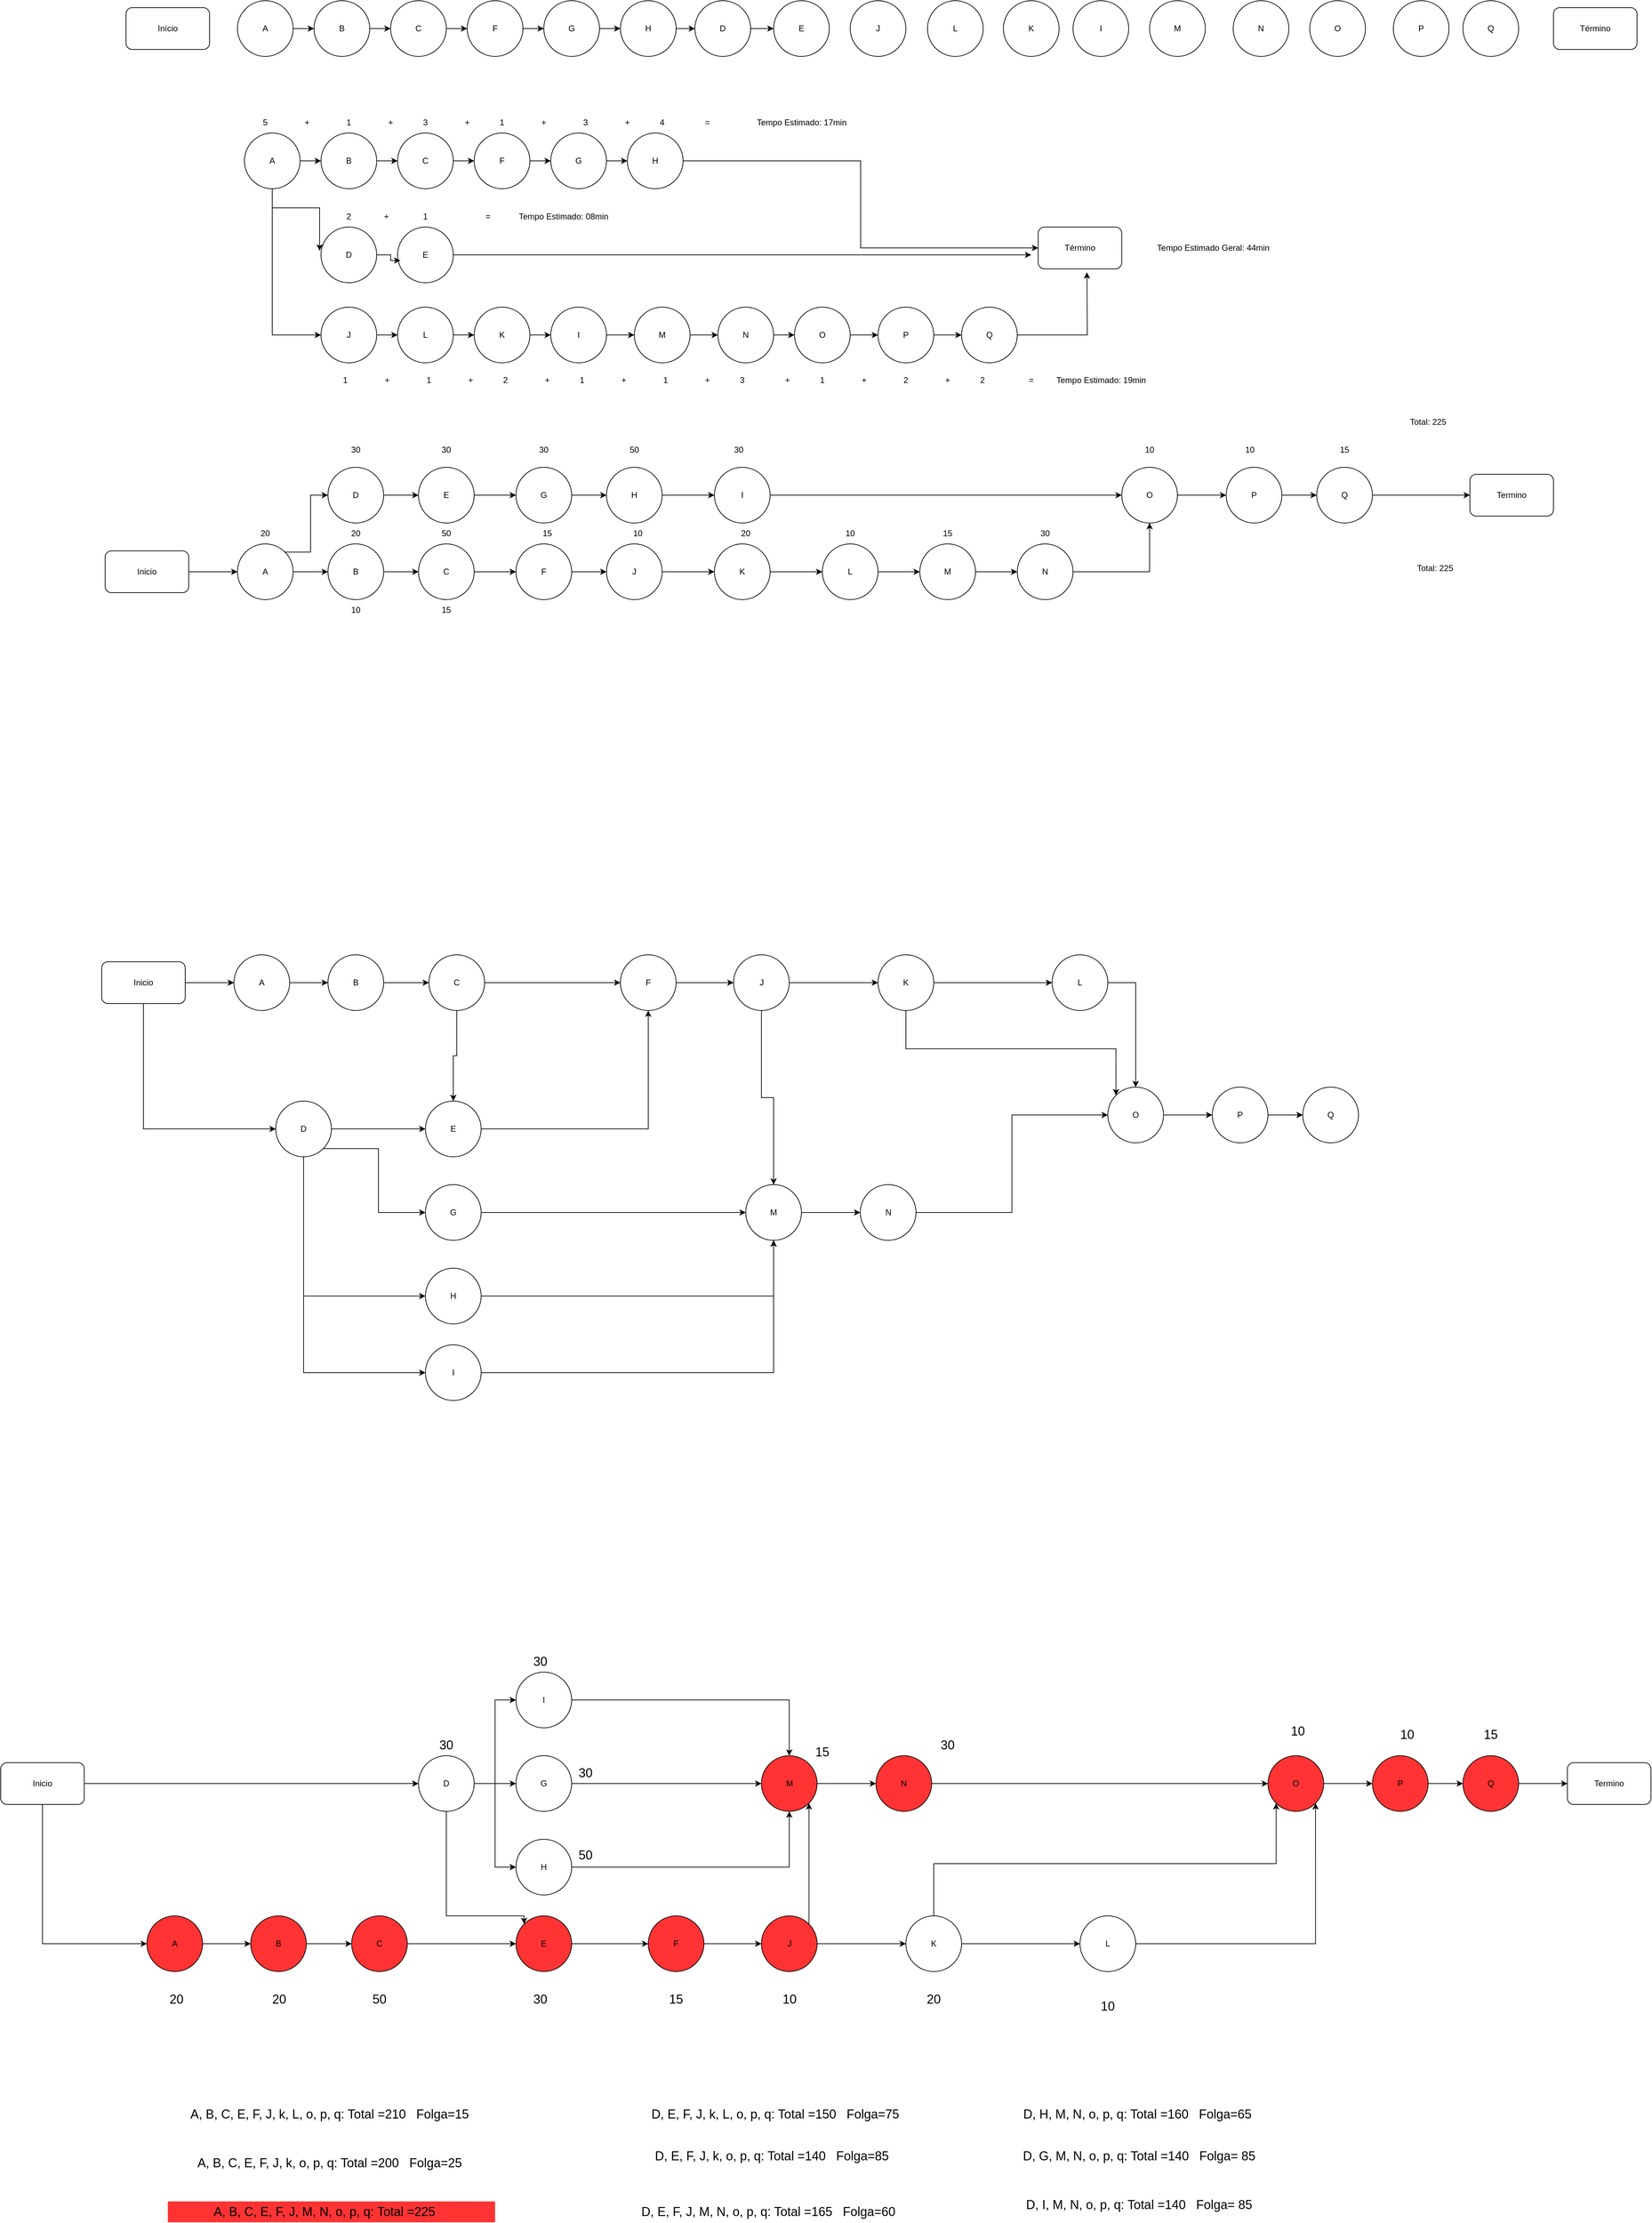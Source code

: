 <mxfile version="22.0.7" type="github">
  <diagram name="Página-1" id="EeEMfRmvSeRJ9JPgg5A5">
    <mxGraphModel dx="3673" dy="1331" grid="1" gridSize="10" guides="1" tooltips="1" connect="1" arrows="1" fold="1" page="1" pageScale="1" pageWidth="827" pageHeight="1169" math="0" shadow="0">
      <root>
        <mxCell id="0" />
        <mxCell id="1" parent="0" />
        <mxCell id="ircmWR_Xl4GF2j0K4Pb5-1" value="Início" style="rounded=1;whiteSpace=wrap;html=1;" parent="1" vertex="1">
          <mxGeometry x="10" y="270" width="120" height="60" as="geometry" />
        </mxCell>
        <mxCell id="ircmWR_Xl4GF2j0K4Pb5-17" style="edgeStyle=orthogonalEdgeStyle;rounded=0;orthogonalLoop=1;jettySize=auto;html=1;exitX=1;exitY=0.5;exitDx=0;exitDy=0;" parent="1" source="ircmWR_Xl4GF2j0K4Pb5-3" target="ircmWR_Xl4GF2j0K4Pb5-4" edge="1">
          <mxGeometry relative="1" as="geometry" />
        </mxCell>
        <mxCell id="ircmWR_Xl4GF2j0K4Pb5-3" value="A" style="ellipse;whiteSpace=wrap;html=1;aspect=fixed;" parent="1" vertex="1">
          <mxGeometry x="170" y="260" width="80" height="80" as="geometry" />
        </mxCell>
        <mxCell id="ircmWR_Xl4GF2j0K4Pb5-19" style="edgeStyle=orthogonalEdgeStyle;rounded=0;orthogonalLoop=1;jettySize=auto;html=1;exitX=1;exitY=0.5;exitDx=0;exitDy=0;entryX=0;entryY=0.5;entryDx=0;entryDy=0;" parent="1" source="ircmWR_Xl4GF2j0K4Pb5-4" target="ircmWR_Xl4GF2j0K4Pb5-5" edge="1">
          <mxGeometry relative="1" as="geometry" />
        </mxCell>
        <mxCell id="ircmWR_Xl4GF2j0K4Pb5-4" value="B" style="ellipse;whiteSpace=wrap;html=1;aspect=fixed;" parent="1" vertex="1">
          <mxGeometry x="280" y="260" width="80" height="80" as="geometry" />
        </mxCell>
        <mxCell id="ircmWR_Xl4GF2j0K4Pb5-21" style="edgeStyle=orthogonalEdgeStyle;rounded=0;orthogonalLoop=1;jettySize=auto;html=1;exitX=1;exitY=0.5;exitDx=0;exitDy=0;entryX=0;entryY=0.5;entryDx=0;entryDy=0;" parent="1" source="ircmWR_Xl4GF2j0K4Pb5-5" target="ircmWR_Xl4GF2j0K4Pb5-6" edge="1">
          <mxGeometry relative="1" as="geometry" />
        </mxCell>
        <mxCell id="ircmWR_Xl4GF2j0K4Pb5-5" value="C" style="ellipse;whiteSpace=wrap;html=1;aspect=fixed;" parent="1" vertex="1">
          <mxGeometry x="390" y="260" width="80" height="80" as="geometry" />
        </mxCell>
        <mxCell id="ircmWR_Xl4GF2j0K4Pb5-22" style="edgeStyle=orthogonalEdgeStyle;rounded=0;orthogonalLoop=1;jettySize=auto;html=1;exitX=1;exitY=0.5;exitDx=0;exitDy=0;entryX=0;entryY=0.5;entryDx=0;entryDy=0;" parent="1" source="ircmWR_Xl4GF2j0K4Pb5-6" target="ircmWR_Xl4GF2j0K4Pb5-7" edge="1">
          <mxGeometry relative="1" as="geometry" />
        </mxCell>
        <mxCell id="ircmWR_Xl4GF2j0K4Pb5-6" value="F" style="ellipse;whiteSpace=wrap;html=1;aspect=fixed;" parent="1" vertex="1">
          <mxGeometry x="500" y="260" width="80" height="80" as="geometry" />
        </mxCell>
        <mxCell id="ircmWR_Xl4GF2j0K4Pb5-26" value="" style="edgeStyle=orthogonalEdgeStyle;rounded=0;orthogonalLoop=1;jettySize=auto;html=1;" parent="1" source="ircmWR_Xl4GF2j0K4Pb5-7" target="ircmWR_Xl4GF2j0K4Pb5-25" edge="1">
          <mxGeometry relative="1" as="geometry" />
        </mxCell>
        <mxCell id="ircmWR_Xl4GF2j0K4Pb5-7" value="G" style="ellipse;whiteSpace=wrap;html=1;aspect=fixed;" parent="1" vertex="1">
          <mxGeometry x="610" y="260" width="80" height="80" as="geometry" />
        </mxCell>
        <mxCell id="ircmWR_Xl4GF2j0K4Pb5-28" value="" style="edgeStyle=orthogonalEdgeStyle;rounded=0;orthogonalLoop=1;jettySize=auto;html=1;" parent="1" source="ircmWR_Xl4GF2j0K4Pb5-9" target="ircmWR_Xl4GF2j0K4Pb5-10" edge="1">
          <mxGeometry relative="1" as="geometry" />
        </mxCell>
        <mxCell id="ircmWR_Xl4GF2j0K4Pb5-9" value="D" style="ellipse;whiteSpace=wrap;html=1;aspect=fixed;" parent="1" vertex="1">
          <mxGeometry x="827" y="260" width="80" height="80" as="geometry" />
        </mxCell>
        <mxCell id="ircmWR_Xl4GF2j0K4Pb5-10" value="E" style="ellipse;whiteSpace=wrap;html=1;aspect=fixed;" parent="1" vertex="1">
          <mxGeometry x="940" y="260" width="80" height="80" as="geometry" />
        </mxCell>
        <mxCell id="ircmWR_Xl4GF2j0K4Pb5-11" value="J" style="ellipse;whiteSpace=wrap;html=1;aspect=fixed;" parent="1" vertex="1">
          <mxGeometry x="1050" y="260" width="80" height="80" as="geometry" />
        </mxCell>
        <mxCell id="ircmWR_Xl4GF2j0K4Pb5-27" value="" style="edgeStyle=orthogonalEdgeStyle;rounded=0;orthogonalLoop=1;jettySize=auto;html=1;" parent="1" source="ircmWR_Xl4GF2j0K4Pb5-25" target="ircmWR_Xl4GF2j0K4Pb5-9" edge="1">
          <mxGeometry relative="1" as="geometry" />
        </mxCell>
        <mxCell id="ircmWR_Xl4GF2j0K4Pb5-25" value="H" style="ellipse;whiteSpace=wrap;html=1;aspect=fixed;" parent="1" vertex="1">
          <mxGeometry x="720" y="260" width="80" height="80" as="geometry" />
        </mxCell>
        <mxCell id="ircmWR_Xl4GF2j0K4Pb5-29" value="L" style="ellipse;whiteSpace=wrap;html=1;aspect=fixed;" parent="1" vertex="1">
          <mxGeometry x="1161" y="260" width="80" height="80" as="geometry" />
        </mxCell>
        <mxCell id="ircmWR_Xl4GF2j0K4Pb5-30" value="I" style="ellipse;whiteSpace=wrap;html=1;aspect=fixed;" parent="1" vertex="1">
          <mxGeometry x="1370" y="260" width="80" height="80" as="geometry" />
        </mxCell>
        <mxCell id="ircmWR_Xl4GF2j0K4Pb5-31" value="K" style="ellipse;whiteSpace=wrap;html=1;aspect=fixed;" parent="1" vertex="1">
          <mxGeometry x="1270" y="260" width="80" height="80" as="geometry" />
        </mxCell>
        <mxCell id="ircmWR_Xl4GF2j0K4Pb5-32" value="M" style="ellipse;whiteSpace=wrap;html=1;aspect=fixed;" parent="1" vertex="1">
          <mxGeometry x="1480" y="260" width="80" height="80" as="geometry" />
        </mxCell>
        <mxCell id="ircmWR_Xl4GF2j0K4Pb5-33" value="N" style="ellipse;whiteSpace=wrap;html=1;aspect=fixed;" parent="1" vertex="1">
          <mxGeometry x="1600" y="260" width="80" height="80" as="geometry" />
        </mxCell>
        <mxCell id="ircmWR_Xl4GF2j0K4Pb5-34" value="O" style="ellipse;whiteSpace=wrap;html=1;aspect=fixed;" parent="1" vertex="1">
          <mxGeometry x="1710" y="260" width="80" height="80" as="geometry" />
        </mxCell>
        <mxCell id="ircmWR_Xl4GF2j0K4Pb5-35" value="P" style="ellipse;whiteSpace=wrap;html=1;aspect=fixed;" parent="1" vertex="1">
          <mxGeometry x="1830" y="260" width="80" height="80" as="geometry" />
        </mxCell>
        <mxCell id="ircmWR_Xl4GF2j0K4Pb5-36" value="Q" style="ellipse;whiteSpace=wrap;html=1;aspect=fixed;" parent="1" vertex="1">
          <mxGeometry x="1930" y="260" width="80" height="80" as="geometry" />
        </mxCell>
        <mxCell id="ircmWR_Xl4GF2j0K4Pb5-37" value="Término" style="rounded=1;whiteSpace=wrap;html=1;" parent="1" vertex="1">
          <mxGeometry x="2060" y="270" width="120" height="60" as="geometry" />
        </mxCell>
        <mxCell id="ircmWR_Xl4GF2j0K4Pb5-40" value="D" style="ellipse;whiteSpace=wrap;html=1;aspect=fixed;" parent="1" vertex="1">
          <mxGeometry x="290" y="585" width="80" height="80" as="geometry" />
        </mxCell>
        <mxCell id="ircmWR_Xl4GF2j0K4Pb5-41" style="edgeStyle=orthogonalEdgeStyle;rounded=0;orthogonalLoop=1;jettySize=auto;html=1;exitX=1;exitY=0.5;exitDx=0;exitDy=0;" parent="1" source="ircmWR_Xl4GF2j0K4Pb5-42" target="ircmWR_Xl4GF2j0K4Pb5-44" edge="1">
          <mxGeometry relative="1" as="geometry" />
        </mxCell>
        <mxCell id="KS4emDd78Om9CeZLH3dW-4" style="edgeStyle=orthogonalEdgeStyle;rounded=0;orthogonalLoop=1;jettySize=auto;html=1;entryX=0;entryY=0.5;entryDx=0;entryDy=0;exitX=0.5;exitY=1;exitDx=0;exitDy=0;" parent="1" source="ircmWR_Xl4GF2j0K4Pb5-42" target="ircmWR_Xl4GF2j0K4Pb5-66" edge="1">
          <mxGeometry relative="1" as="geometry" />
        </mxCell>
        <mxCell id="ircmWR_Xl4GF2j0K4Pb5-42" value="A" style="ellipse;whiteSpace=wrap;html=1;aspect=fixed;" parent="1" vertex="1">
          <mxGeometry x="180" y="450" width="80" height="80" as="geometry" />
        </mxCell>
        <mxCell id="ircmWR_Xl4GF2j0K4Pb5-43" style="edgeStyle=orthogonalEdgeStyle;rounded=0;orthogonalLoop=1;jettySize=auto;html=1;exitX=1;exitY=0.5;exitDx=0;exitDy=0;entryX=0;entryY=0.5;entryDx=0;entryDy=0;" parent="1" source="ircmWR_Xl4GF2j0K4Pb5-44" target="ircmWR_Xl4GF2j0K4Pb5-46" edge="1">
          <mxGeometry relative="1" as="geometry" />
        </mxCell>
        <mxCell id="ircmWR_Xl4GF2j0K4Pb5-44" value="B" style="ellipse;whiteSpace=wrap;html=1;aspect=fixed;" parent="1" vertex="1">
          <mxGeometry x="290" y="450" width="80" height="80" as="geometry" />
        </mxCell>
        <mxCell id="ircmWR_Xl4GF2j0K4Pb5-45" style="edgeStyle=orthogonalEdgeStyle;rounded=0;orthogonalLoop=1;jettySize=auto;html=1;exitX=1;exitY=0.5;exitDx=0;exitDy=0;entryX=0;entryY=0.5;entryDx=0;entryDy=0;" parent="1" source="ircmWR_Xl4GF2j0K4Pb5-46" target="ircmWR_Xl4GF2j0K4Pb5-48" edge="1">
          <mxGeometry relative="1" as="geometry" />
        </mxCell>
        <mxCell id="ircmWR_Xl4GF2j0K4Pb5-46" value="C" style="ellipse;whiteSpace=wrap;html=1;aspect=fixed;" parent="1" vertex="1">
          <mxGeometry x="400" y="450" width="80" height="80" as="geometry" />
        </mxCell>
        <mxCell id="ircmWR_Xl4GF2j0K4Pb5-47" style="edgeStyle=orthogonalEdgeStyle;rounded=0;orthogonalLoop=1;jettySize=auto;html=1;exitX=1;exitY=0.5;exitDx=0;exitDy=0;entryX=0;entryY=0.5;entryDx=0;entryDy=0;" parent="1" source="ircmWR_Xl4GF2j0K4Pb5-48" target="ircmWR_Xl4GF2j0K4Pb5-50" edge="1">
          <mxGeometry relative="1" as="geometry" />
        </mxCell>
        <mxCell id="ircmWR_Xl4GF2j0K4Pb5-48" value="F" style="ellipse;whiteSpace=wrap;html=1;aspect=fixed;" parent="1" vertex="1">
          <mxGeometry x="510" y="450" width="80" height="80" as="geometry" />
        </mxCell>
        <mxCell id="ircmWR_Xl4GF2j0K4Pb5-49" value="" style="edgeStyle=orthogonalEdgeStyle;rounded=0;orthogonalLoop=1;jettySize=auto;html=1;" parent="1" source="ircmWR_Xl4GF2j0K4Pb5-50" target="ircmWR_Xl4GF2j0K4Pb5-52" edge="1">
          <mxGeometry relative="1" as="geometry" />
        </mxCell>
        <mxCell id="ircmWR_Xl4GF2j0K4Pb5-50" value="G" style="ellipse;whiteSpace=wrap;html=1;aspect=fixed;" parent="1" vertex="1">
          <mxGeometry x="620" y="450" width="80" height="80" as="geometry" />
        </mxCell>
        <mxCell id="ircmWR_Xl4GF2j0K4Pb5-51" value="" style="edgeStyle=orthogonalEdgeStyle;rounded=0;orthogonalLoop=1;jettySize=auto;html=1;entryX=0;entryY=0.5;entryDx=0;entryDy=0;" parent="1" source="ircmWR_Xl4GF2j0K4Pb5-52" target="ircmWR_Xl4GF2j0K4Pb5-75" edge="1">
          <mxGeometry relative="1" as="geometry">
            <mxPoint x="837" y="490" as="targetPoint" />
          </mxGeometry>
        </mxCell>
        <mxCell id="ircmWR_Xl4GF2j0K4Pb5-52" value="H" style="ellipse;whiteSpace=wrap;html=1;aspect=fixed;" parent="1" vertex="1">
          <mxGeometry x="730" y="450" width="80" height="80" as="geometry" />
        </mxCell>
        <mxCell id="KS4emDd78Om9CeZLH3dW-6" style="edgeStyle=orthogonalEdgeStyle;rounded=0;orthogonalLoop=1;jettySize=auto;html=1;exitX=1;exitY=0.5;exitDx=0;exitDy=0;" parent="1" source="ircmWR_Xl4GF2j0K4Pb5-65" edge="1">
          <mxGeometry relative="1" as="geometry">
            <mxPoint x="1310" y="625" as="targetPoint" />
          </mxGeometry>
        </mxCell>
        <mxCell id="ircmWR_Xl4GF2j0K4Pb5-65" value="E" style="ellipse;whiteSpace=wrap;html=1;aspect=fixed;" parent="1" vertex="1">
          <mxGeometry x="400" y="585" width="80" height="80" as="geometry" />
        </mxCell>
        <mxCell id="KS4emDd78Om9CeZLH3dW-5" style="edgeStyle=orthogonalEdgeStyle;rounded=0;orthogonalLoop=1;jettySize=auto;html=1;exitX=1;exitY=0.5;exitDx=0;exitDy=0;entryX=0;entryY=0.5;entryDx=0;entryDy=0;" parent="1" source="ircmWR_Xl4GF2j0K4Pb5-66" target="ircmWR_Xl4GF2j0K4Pb5-67" edge="1">
          <mxGeometry relative="1" as="geometry" />
        </mxCell>
        <mxCell id="ircmWR_Xl4GF2j0K4Pb5-66" value="J" style="ellipse;whiteSpace=wrap;html=1;aspect=fixed;" parent="1" vertex="1">
          <mxGeometry x="290" y="700" width="80" height="80" as="geometry" />
        </mxCell>
        <mxCell id="KS4emDd78Om9CeZLH3dW-8" style="edgeStyle=orthogonalEdgeStyle;rounded=0;orthogonalLoop=1;jettySize=auto;html=1;exitX=1;exitY=0.5;exitDx=0;exitDy=0;" parent="1" source="ircmWR_Xl4GF2j0K4Pb5-67" target="ircmWR_Xl4GF2j0K4Pb5-68" edge="1">
          <mxGeometry relative="1" as="geometry" />
        </mxCell>
        <mxCell id="ircmWR_Xl4GF2j0K4Pb5-67" value="L" style="ellipse;whiteSpace=wrap;html=1;aspect=fixed;" parent="1" vertex="1">
          <mxGeometry x="400" y="700" width="80" height="80" as="geometry" />
        </mxCell>
        <mxCell id="KS4emDd78Om9CeZLH3dW-9" style="edgeStyle=orthogonalEdgeStyle;rounded=0;orthogonalLoop=1;jettySize=auto;html=1;exitX=1;exitY=0.5;exitDx=0;exitDy=0;entryX=0;entryY=0.5;entryDx=0;entryDy=0;" parent="1" source="ircmWR_Xl4GF2j0K4Pb5-68" target="ircmWR_Xl4GF2j0K4Pb5-69" edge="1">
          <mxGeometry relative="1" as="geometry" />
        </mxCell>
        <mxCell id="ircmWR_Xl4GF2j0K4Pb5-68" value="K" style="ellipse;whiteSpace=wrap;html=1;aspect=fixed;" parent="1" vertex="1">
          <mxGeometry x="510" y="700" width="80" height="80" as="geometry" />
        </mxCell>
        <mxCell id="KS4emDd78Om9CeZLH3dW-10" style="edgeStyle=orthogonalEdgeStyle;rounded=0;orthogonalLoop=1;jettySize=auto;html=1;exitX=1;exitY=0.5;exitDx=0;exitDy=0;entryX=0;entryY=0.5;entryDx=0;entryDy=0;" parent="1" source="ircmWR_Xl4GF2j0K4Pb5-69" target="ircmWR_Xl4GF2j0K4Pb5-70" edge="1">
          <mxGeometry relative="1" as="geometry" />
        </mxCell>
        <mxCell id="ircmWR_Xl4GF2j0K4Pb5-69" value="I" style="ellipse;whiteSpace=wrap;html=1;aspect=fixed;" parent="1" vertex="1">
          <mxGeometry x="620" y="700" width="80" height="80" as="geometry" />
        </mxCell>
        <mxCell id="KS4emDd78Om9CeZLH3dW-11" style="edgeStyle=orthogonalEdgeStyle;rounded=0;orthogonalLoop=1;jettySize=auto;html=1;exitX=1;exitY=0.5;exitDx=0;exitDy=0;entryX=0;entryY=0.5;entryDx=0;entryDy=0;" parent="1" source="ircmWR_Xl4GF2j0K4Pb5-70" target="ircmWR_Xl4GF2j0K4Pb5-71" edge="1">
          <mxGeometry relative="1" as="geometry" />
        </mxCell>
        <mxCell id="ircmWR_Xl4GF2j0K4Pb5-70" value="M" style="ellipse;whiteSpace=wrap;html=1;aspect=fixed;" parent="1" vertex="1">
          <mxGeometry x="740" y="700" width="80" height="80" as="geometry" />
        </mxCell>
        <mxCell id="KS4emDd78Om9CeZLH3dW-12" style="edgeStyle=orthogonalEdgeStyle;rounded=0;orthogonalLoop=1;jettySize=auto;html=1;exitX=1;exitY=0.5;exitDx=0;exitDy=0;entryX=0;entryY=0.5;entryDx=0;entryDy=0;" parent="1" source="ircmWR_Xl4GF2j0K4Pb5-71" target="ircmWR_Xl4GF2j0K4Pb5-72" edge="1">
          <mxGeometry relative="1" as="geometry" />
        </mxCell>
        <mxCell id="ircmWR_Xl4GF2j0K4Pb5-71" value="N" style="ellipse;whiteSpace=wrap;html=1;aspect=fixed;" parent="1" vertex="1">
          <mxGeometry x="860" y="700" width="80" height="80" as="geometry" />
        </mxCell>
        <mxCell id="KS4emDd78Om9CeZLH3dW-13" style="edgeStyle=orthogonalEdgeStyle;rounded=0;orthogonalLoop=1;jettySize=auto;html=1;exitX=1;exitY=0.5;exitDx=0;exitDy=0;" parent="1" source="ircmWR_Xl4GF2j0K4Pb5-72" target="ircmWR_Xl4GF2j0K4Pb5-73" edge="1">
          <mxGeometry relative="1" as="geometry" />
        </mxCell>
        <mxCell id="ircmWR_Xl4GF2j0K4Pb5-72" value="O" style="ellipse;whiteSpace=wrap;html=1;aspect=fixed;" parent="1" vertex="1">
          <mxGeometry x="970" y="700" width="80" height="80" as="geometry" />
        </mxCell>
        <mxCell id="KS4emDd78Om9CeZLH3dW-14" style="edgeStyle=orthogonalEdgeStyle;rounded=0;orthogonalLoop=1;jettySize=auto;html=1;exitX=1;exitY=0.5;exitDx=0;exitDy=0;" parent="1" source="ircmWR_Xl4GF2j0K4Pb5-73" target="ircmWR_Xl4GF2j0K4Pb5-74" edge="1">
          <mxGeometry relative="1" as="geometry" />
        </mxCell>
        <mxCell id="ircmWR_Xl4GF2j0K4Pb5-73" value="P" style="ellipse;whiteSpace=wrap;html=1;aspect=fixed;" parent="1" vertex="1">
          <mxGeometry x="1090" y="700" width="80" height="80" as="geometry" />
        </mxCell>
        <mxCell id="KS4emDd78Om9CeZLH3dW-7" style="edgeStyle=orthogonalEdgeStyle;rounded=0;orthogonalLoop=1;jettySize=auto;html=1;exitX=1;exitY=0.5;exitDx=0;exitDy=0;" parent="1" source="ircmWR_Xl4GF2j0K4Pb5-74" edge="1">
          <mxGeometry relative="1" as="geometry">
            <mxPoint x="1390" y="650" as="targetPoint" />
          </mxGeometry>
        </mxCell>
        <mxCell id="ircmWR_Xl4GF2j0K4Pb5-74" value="Q" style="ellipse;whiteSpace=wrap;html=1;aspect=fixed;" parent="1" vertex="1">
          <mxGeometry x="1210" y="700" width="80" height="80" as="geometry" />
        </mxCell>
        <mxCell id="ircmWR_Xl4GF2j0K4Pb5-75" value="Término" style="rounded=1;whiteSpace=wrap;html=1;" parent="1" vertex="1">
          <mxGeometry x="1320" y="585" width="120" height="60" as="geometry" />
        </mxCell>
        <mxCell id="KS4emDd78Om9CeZLH3dW-1" style="edgeStyle=orthogonalEdgeStyle;rounded=0;orthogonalLoop=1;jettySize=auto;html=1;exitX=0.5;exitY=1;exitDx=0;exitDy=0;entryX=-0.025;entryY=0.425;entryDx=0;entryDy=0;entryPerimeter=0;" parent="1" source="ircmWR_Xl4GF2j0K4Pb5-42" target="ircmWR_Xl4GF2j0K4Pb5-40" edge="1">
          <mxGeometry relative="1" as="geometry" />
        </mxCell>
        <mxCell id="KS4emDd78Om9CeZLH3dW-3" style="edgeStyle=orthogonalEdgeStyle;rounded=0;orthogonalLoop=1;jettySize=auto;html=1;entryX=0.05;entryY=0.6;entryDx=0;entryDy=0;entryPerimeter=0;" parent="1" source="ircmWR_Xl4GF2j0K4Pb5-40" target="ircmWR_Xl4GF2j0K4Pb5-65" edge="1">
          <mxGeometry relative="1" as="geometry" />
        </mxCell>
        <mxCell id="KS4emDd78Om9CeZLH3dW-15" value="5" style="text;html=1;strokeColor=none;fillColor=none;align=center;verticalAlign=middle;whiteSpace=wrap;rounded=0;" parent="1" vertex="1">
          <mxGeometry x="180" y="420" width="60" height="30" as="geometry" />
        </mxCell>
        <mxCell id="KS4emDd78Om9CeZLH3dW-16" value="1" style="text;html=1;strokeColor=none;fillColor=none;align=center;verticalAlign=middle;whiteSpace=wrap;rounded=0;" parent="1" vertex="1">
          <mxGeometry x="300" y="420" width="60" height="30" as="geometry" />
        </mxCell>
        <mxCell id="KS4emDd78Om9CeZLH3dW-17" value="3" style="text;html=1;strokeColor=none;fillColor=none;align=center;verticalAlign=middle;whiteSpace=wrap;rounded=0;" parent="1" vertex="1">
          <mxGeometry x="410" y="420" width="60" height="30" as="geometry" />
        </mxCell>
        <mxCell id="KS4emDd78Om9CeZLH3dW-18" value="+" style="text;html=1;strokeColor=none;fillColor=none;align=center;verticalAlign=middle;whiteSpace=wrap;rounded=0;" parent="1" vertex="1">
          <mxGeometry x="360" y="420" width="60" height="30" as="geometry" />
        </mxCell>
        <mxCell id="KS4emDd78Om9CeZLH3dW-19" value="+" style="text;html=1;strokeColor=none;fillColor=none;align=center;verticalAlign=middle;whiteSpace=wrap;rounded=0;" parent="1" vertex="1">
          <mxGeometry x="240" y="420" width="60" height="30" as="geometry" />
        </mxCell>
        <mxCell id="KS4emDd78Om9CeZLH3dW-20" value="1" style="text;html=1;strokeColor=none;fillColor=none;align=center;verticalAlign=middle;whiteSpace=wrap;rounded=0;" parent="1" vertex="1">
          <mxGeometry x="520" y="420" width="60" height="30" as="geometry" />
        </mxCell>
        <mxCell id="KS4emDd78Om9CeZLH3dW-21" value="3" style="text;html=1;strokeColor=none;fillColor=none;align=center;verticalAlign=middle;whiteSpace=wrap;rounded=0;" parent="1" vertex="1">
          <mxGeometry x="640" y="420" width="60" height="30" as="geometry" />
        </mxCell>
        <mxCell id="KS4emDd78Om9CeZLH3dW-22" value="4" style="text;html=1;strokeColor=none;fillColor=none;align=center;verticalAlign=middle;whiteSpace=wrap;rounded=0;" parent="1" vertex="1">
          <mxGeometry x="750" y="420" width="60" height="30" as="geometry" />
        </mxCell>
        <mxCell id="KS4emDd78Om9CeZLH3dW-23" value="+" style="text;html=1;strokeColor=none;fillColor=none;align=center;verticalAlign=middle;whiteSpace=wrap;rounded=0;" parent="1" vertex="1">
          <mxGeometry x="700" y="420" width="60" height="30" as="geometry" />
        </mxCell>
        <mxCell id="KS4emDd78Om9CeZLH3dW-24" value="+" style="text;html=1;strokeColor=none;fillColor=none;align=center;verticalAlign=middle;whiteSpace=wrap;rounded=0;" parent="1" vertex="1">
          <mxGeometry x="580" y="420" width="60" height="30" as="geometry" />
        </mxCell>
        <mxCell id="KS4emDd78Om9CeZLH3dW-25" value="1" style="text;html=1;strokeColor=none;fillColor=none;align=center;verticalAlign=middle;whiteSpace=wrap;rounded=0;" parent="1" vertex="1">
          <mxGeometry x="295" y="790" width="60" height="30" as="geometry" />
        </mxCell>
        <mxCell id="KS4emDd78Om9CeZLH3dW-26" value="1" style="text;html=1;strokeColor=none;fillColor=none;align=center;verticalAlign=middle;whiteSpace=wrap;rounded=0;" parent="1" vertex="1">
          <mxGeometry x="415" y="790" width="60" height="30" as="geometry" />
        </mxCell>
        <mxCell id="KS4emDd78Om9CeZLH3dW-27" value="2" style="text;html=1;strokeColor=none;fillColor=none;align=center;verticalAlign=middle;whiteSpace=wrap;rounded=0;" parent="1" vertex="1">
          <mxGeometry x="525" y="790" width="60" height="30" as="geometry" />
        </mxCell>
        <mxCell id="KS4emDd78Om9CeZLH3dW-28" value="+" style="text;html=1;strokeColor=none;fillColor=none;align=center;verticalAlign=middle;whiteSpace=wrap;rounded=0;" parent="1" vertex="1">
          <mxGeometry x="475" y="790" width="60" height="30" as="geometry" />
        </mxCell>
        <mxCell id="KS4emDd78Om9CeZLH3dW-29" value="+" style="text;html=1;strokeColor=none;fillColor=none;align=center;verticalAlign=middle;whiteSpace=wrap;rounded=0;" parent="1" vertex="1">
          <mxGeometry x="355" y="790" width="60" height="30" as="geometry" />
        </mxCell>
        <mxCell id="KS4emDd78Om9CeZLH3dW-30" value="1" style="text;html=1;strokeColor=none;fillColor=none;align=center;verticalAlign=middle;whiteSpace=wrap;rounded=0;" parent="1" vertex="1">
          <mxGeometry x="635" y="790" width="60" height="30" as="geometry" />
        </mxCell>
        <mxCell id="KS4emDd78Om9CeZLH3dW-31" value="1" style="text;html=1;strokeColor=none;fillColor=none;align=center;verticalAlign=middle;whiteSpace=wrap;rounded=0;" parent="1" vertex="1">
          <mxGeometry x="755" y="790" width="60" height="30" as="geometry" />
        </mxCell>
        <mxCell id="KS4emDd78Om9CeZLH3dW-32" value="3" style="text;html=1;strokeColor=none;fillColor=none;align=center;verticalAlign=middle;whiteSpace=wrap;rounded=0;" parent="1" vertex="1">
          <mxGeometry x="865" y="790" width="60" height="30" as="geometry" />
        </mxCell>
        <mxCell id="KS4emDd78Om9CeZLH3dW-33" value="+" style="text;html=1;strokeColor=none;fillColor=none;align=center;verticalAlign=middle;whiteSpace=wrap;rounded=0;" parent="1" vertex="1">
          <mxGeometry x="815" y="790" width="60" height="30" as="geometry" />
        </mxCell>
        <mxCell id="KS4emDd78Om9CeZLH3dW-34" value="+" style="text;html=1;strokeColor=none;fillColor=none;align=center;verticalAlign=middle;whiteSpace=wrap;rounded=0;" parent="1" vertex="1">
          <mxGeometry x="695" y="790" width="60" height="30" as="geometry" />
        </mxCell>
        <mxCell id="KS4emDd78Om9CeZLH3dW-35" value="1" style="text;html=1;strokeColor=none;fillColor=none;align=center;verticalAlign=middle;whiteSpace=wrap;rounded=0;" parent="1" vertex="1">
          <mxGeometry x="980" y="790" width="60" height="30" as="geometry" />
        </mxCell>
        <mxCell id="KS4emDd78Om9CeZLH3dW-36" value="2" style="text;html=1;strokeColor=none;fillColor=none;align=center;verticalAlign=middle;whiteSpace=wrap;rounded=0;" parent="1" vertex="1">
          <mxGeometry x="1100" y="790" width="60" height="30" as="geometry" />
        </mxCell>
        <mxCell id="KS4emDd78Om9CeZLH3dW-37" value="2" style="text;html=1;strokeColor=none;fillColor=none;align=center;verticalAlign=middle;whiteSpace=wrap;rounded=0;" parent="1" vertex="1">
          <mxGeometry x="1210" y="790" width="60" height="30" as="geometry" />
        </mxCell>
        <mxCell id="KS4emDd78Om9CeZLH3dW-38" value="+" style="text;html=1;strokeColor=none;fillColor=none;align=center;verticalAlign=middle;whiteSpace=wrap;rounded=0;" parent="1" vertex="1">
          <mxGeometry x="1160" y="790" width="60" height="30" as="geometry" />
        </mxCell>
        <mxCell id="KS4emDd78Om9CeZLH3dW-39" value="+" style="text;html=1;strokeColor=none;fillColor=none;align=center;verticalAlign=middle;whiteSpace=wrap;rounded=0;" parent="1" vertex="1">
          <mxGeometry x="1040" y="790" width="60" height="30" as="geometry" />
        </mxCell>
        <mxCell id="KS4emDd78Om9CeZLH3dW-40" value="+" style="text;html=1;strokeColor=none;fillColor=none;align=center;verticalAlign=middle;whiteSpace=wrap;rounded=0;" parent="1" vertex="1">
          <mxGeometry x="470" y="420" width="60" height="30" as="geometry" />
        </mxCell>
        <mxCell id="KS4emDd78Om9CeZLH3dW-41" value="+" style="text;html=1;strokeColor=none;fillColor=none;align=center;verticalAlign=middle;whiteSpace=wrap;rounded=0;" parent="1" vertex="1">
          <mxGeometry x="585" y="790" width="60" height="30" as="geometry" />
        </mxCell>
        <mxCell id="KS4emDd78Om9CeZLH3dW-42" value="2" style="text;html=1;strokeColor=none;fillColor=none;align=center;verticalAlign=middle;whiteSpace=wrap;rounded=0;" parent="1" vertex="1">
          <mxGeometry x="300" y="555" width="60" height="30" as="geometry" />
        </mxCell>
        <mxCell id="KS4emDd78Om9CeZLH3dW-43" value="1" style="text;html=1;strokeColor=none;fillColor=none;align=center;verticalAlign=middle;whiteSpace=wrap;rounded=0;" parent="1" vertex="1">
          <mxGeometry x="410" y="555" width="60" height="30" as="geometry" />
        </mxCell>
        <mxCell id="KS4emDd78Om9CeZLH3dW-44" value="+" style="text;html=1;strokeColor=none;fillColor=none;align=center;verticalAlign=middle;whiteSpace=wrap;rounded=0;" parent="1" vertex="1">
          <mxGeometry x="354" y="555" width="60" height="30" as="geometry" />
        </mxCell>
        <mxCell id="KS4emDd78Om9CeZLH3dW-45" value="+" style="text;html=1;strokeColor=none;fillColor=none;align=center;verticalAlign=middle;whiteSpace=wrap;rounded=0;" parent="1" vertex="1">
          <mxGeometry x="930" y="790" width="60" height="30" as="geometry" />
        </mxCell>
        <mxCell id="KS4emDd78Om9CeZLH3dW-46" value="=" style="text;html=1;strokeColor=none;fillColor=none;align=center;verticalAlign=middle;whiteSpace=wrap;rounded=0;" parent="1" vertex="1">
          <mxGeometry x="1280" y="790" width="60" height="30" as="geometry" />
        </mxCell>
        <mxCell id="KS4emDd78Om9CeZLH3dW-47" value="=" style="text;html=1;strokeColor=none;fillColor=none;align=center;verticalAlign=middle;whiteSpace=wrap;rounded=0;" parent="1" vertex="1">
          <mxGeometry x="500" y="555" width="60" height="30" as="geometry" />
        </mxCell>
        <mxCell id="KS4emDd78Om9CeZLH3dW-48" value="=" style="text;html=1;strokeColor=none;fillColor=none;align=center;verticalAlign=middle;whiteSpace=wrap;rounded=0;" parent="1" vertex="1">
          <mxGeometry x="815" y="420" width="60" height="30" as="geometry" />
        </mxCell>
        <mxCell id="KS4emDd78Om9CeZLH3dW-49" value="Tempo Estimado: 17min " style="text;html=1;strokeColor=none;fillColor=none;align=center;verticalAlign=middle;whiteSpace=wrap;rounded=0;" parent="1" vertex="1">
          <mxGeometry x="888.5" y="420" width="183" height="30" as="geometry" />
        </mxCell>
        <mxCell id="KS4emDd78Om9CeZLH3dW-51" value="Tempo Estimado: 08min " style="text;html=1;strokeColor=none;fillColor=none;align=center;verticalAlign=middle;whiteSpace=wrap;rounded=0;" parent="1" vertex="1">
          <mxGeometry x="547" y="555" width="183" height="30" as="geometry" />
        </mxCell>
        <mxCell id="KS4emDd78Om9CeZLH3dW-52" value="Tempo Estimado: 19min " style="text;html=1;strokeColor=none;fillColor=none;align=center;verticalAlign=middle;whiteSpace=wrap;rounded=0;" parent="1" vertex="1">
          <mxGeometry x="1318.5" y="790" width="183" height="30" as="geometry" />
        </mxCell>
        <mxCell id="KS4emDd78Om9CeZLH3dW-53" value="Tempo Estimado Geral: 44min " style="text;html=1;strokeColor=none;fillColor=none;align=center;verticalAlign=middle;whiteSpace=wrap;rounded=0;" parent="1" vertex="1">
          <mxGeometry x="1480" y="600" width="183" height="30" as="geometry" />
        </mxCell>
        <mxCell id="JCgPp3oasXsGVFcbqvuT-49" style="edgeStyle=orthogonalEdgeStyle;rounded=0;orthogonalLoop=1;jettySize=auto;html=1;exitX=1;exitY=0.5;exitDx=0;exitDy=0;entryX=0;entryY=0.5;entryDx=0;entryDy=0;" parent="1" source="JCgPp3oasXsGVFcbqvuT-1" target="JCgPp3oasXsGVFcbqvuT-8" edge="1">
          <mxGeometry relative="1" as="geometry" />
        </mxCell>
        <mxCell id="JCgPp3oasXsGVFcbqvuT-1" value="D" style="ellipse;whiteSpace=wrap;html=1;aspect=fixed;" parent="1" vertex="1">
          <mxGeometry x="300" y="930" width="80" height="80" as="geometry" />
        </mxCell>
        <mxCell id="JCgPp3oasXsGVFcbqvuT-21" style="edgeStyle=orthogonalEdgeStyle;rounded=0;orthogonalLoop=1;jettySize=auto;html=1;exitX=1;exitY=0.5;exitDx=0;exitDy=0;entryX=0;entryY=0.5;entryDx=0;entryDy=0;" parent="1" source="JCgPp3oasXsGVFcbqvuT-2" target="JCgPp3oasXsGVFcbqvuT-3" edge="1">
          <mxGeometry relative="1" as="geometry" />
        </mxCell>
        <mxCell id="JCgPp3oasXsGVFcbqvuT-22" style="edgeStyle=orthogonalEdgeStyle;rounded=0;orthogonalLoop=1;jettySize=auto;html=1;exitX=1;exitY=0;exitDx=0;exitDy=0;entryX=0;entryY=0.5;entryDx=0;entryDy=0;" parent="1" source="JCgPp3oasXsGVFcbqvuT-2" target="JCgPp3oasXsGVFcbqvuT-1" edge="1">
          <mxGeometry relative="1" as="geometry" />
        </mxCell>
        <mxCell id="JCgPp3oasXsGVFcbqvuT-2" value="A" style="ellipse;whiteSpace=wrap;html=1;aspect=fixed;" parent="1" vertex="1">
          <mxGeometry x="170" y="1040" width="80" height="80" as="geometry" />
        </mxCell>
        <mxCell id="JCgPp3oasXsGVFcbqvuT-53" style="edgeStyle=orthogonalEdgeStyle;rounded=0;orthogonalLoop=1;jettySize=auto;html=1;exitX=1;exitY=0.5;exitDx=0;exitDy=0;" parent="1" source="JCgPp3oasXsGVFcbqvuT-3" target="JCgPp3oasXsGVFcbqvuT-4" edge="1">
          <mxGeometry relative="1" as="geometry" />
        </mxCell>
        <mxCell id="JCgPp3oasXsGVFcbqvuT-3" value="B" style="ellipse;whiteSpace=wrap;html=1;aspect=fixed;" parent="1" vertex="1">
          <mxGeometry x="300" y="1040" width="80" height="80" as="geometry" />
        </mxCell>
        <mxCell id="JCgPp3oasXsGVFcbqvuT-54" style="edgeStyle=orthogonalEdgeStyle;rounded=0;orthogonalLoop=1;jettySize=auto;html=1;exitX=1;exitY=0.5;exitDx=0;exitDy=0;entryX=0;entryY=0.5;entryDx=0;entryDy=0;" parent="1" source="JCgPp3oasXsGVFcbqvuT-4" target="JCgPp3oasXsGVFcbqvuT-5" edge="1">
          <mxGeometry relative="1" as="geometry" />
        </mxCell>
        <mxCell id="JCgPp3oasXsGVFcbqvuT-4" value="C" style="ellipse;whiteSpace=wrap;html=1;aspect=fixed;" parent="1" vertex="1">
          <mxGeometry x="430" y="1040" width="80" height="80" as="geometry" />
        </mxCell>
        <mxCell id="JCgPp3oasXsGVFcbqvuT-55" style="edgeStyle=orthogonalEdgeStyle;rounded=0;orthogonalLoop=1;jettySize=auto;html=1;exitX=1;exitY=0.5;exitDx=0;exitDy=0;" parent="1" source="JCgPp3oasXsGVFcbqvuT-5" target="JCgPp3oasXsGVFcbqvuT-9" edge="1">
          <mxGeometry relative="1" as="geometry" />
        </mxCell>
        <mxCell id="JCgPp3oasXsGVFcbqvuT-5" value="F" style="ellipse;whiteSpace=wrap;html=1;aspect=fixed;" parent="1" vertex="1">
          <mxGeometry x="570" y="1040" width="80" height="80" as="geometry" />
        </mxCell>
        <mxCell id="JCgPp3oasXsGVFcbqvuT-51" style="edgeStyle=orthogonalEdgeStyle;rounded=0;orthogonalLoop=1;jettySize=auto;html=1;exitX=1;exitY=0.5;exitDx=0;exitDy=0;" parent="1" source="JCgPp3oasXsGVFcbqvuT-6" target="JCgPp3oasXsGVFcbqvuT-7" edge="1">
          <mxGeometry relative="1" as="geometry" />
        </mxCell>
        <mxCell id="JCgPp3oasXsGVFcbqvuT-6" value="G" style="ellipse;whiteSpace=wrap;html=1;aspect=fixed;" parent="1" vertex="1">
          <mxGeometry x="570" y="930" width="80" height="80" as="geometry" />
        </mxCell>
        <mxCell id="JCgPp3oasXsGVFcbqvuT-52" style="edgeStyle=orthogonalEdgeStyle;rounded=0;orthogonalLoop=1;jettySize=auto;html=1;exitX=1;exitY=0.5;exitDx=0;exitDy=0;" parent="1" source="JCgPp3oasXsGVFcbqvuT-7" target="JCgPp3oasXsGVFcbqvuT-12" edge="1">
          <mxGeometry relative="1" as="geometry" />
        </mxCell>
        <mxCell id="JCgPp3oasXsGVFcbqvuT-7" value="H" style="ellipse;whiteSpace=wrap;html=1;aspect=fixed;" parent="1" vertex="1">
          <mxGeometry x="700" y="930" width="80" height="80" as="geometry" />
        </mxCell>
        <mxCell id="JCgPp3oasXsGVFcbqvuT-50" style="edgeStyle=orthogonalEdgeStyle;rounded=0;orthogonalLoop=1;jettySize=auto;html=1;exitX=1;exitY=0.5;exitDx=0;exitDy=0;" parent="1" source="JCgPp3oasXsGVFcbqvuT-8" target="JCgPp3oasXsGVFcbqvuT-6" edge="1">
          <mxGeometry relative="1" as="geometry" />
        </mxCell>
        <mxCell id="JCgPp3oasXsGVFcbqvuT-8" value="E" style="ellipse;whiteSpace=wrap;html=1;aspect=fixed;" parent="1" vertex="1">
          <mxGeometry x="430" y="930" width="80" height="80" as="geometry" />
        </mxCell>
        <mxCell id="JCgPp3oasXsGVFcbqvuT-56" style="edgeStyle=orthogonalEdgeStyle;rounded=0;orthogonalLoop=1;jettySize=auto;html=1;exitX=1;exitY=0.5;exitDx=0;exitDy=0;entryX=0;entryY=0.5;entryDx=0;entryDy=0;" parent="1" source="JCgPp3oasXsGVFcbqvuT-9" target="JCgPp3oasXsGVFcbqvuT-11" edge="1">
          <mxGeometry relative="1" as="geometry" />
        </mxCell>
        <mxCell id="JCgPp3oasXsGVFcbqvuT-9" value="J" style="ellipse;whiteSpace=wrap;html=1;aspect=fixed;" parent="1" vertex="1">
          <mxGeometry x="700" y="1040" width="80" height="80" as="geometry" />
        </mxCell>
        <mxCell id="JCgPp3oasXsGVFcbqvuT-58" style="edgeStyle=orthogonalEdgeStyle;rounded=0;orthogonalLoop=1;jettySize=auto;html=1;exitX=1;exitY=0.5;exitDx=0;exitDy=0;entryX=0;entryY=0.5;entryDx=0;entryDy=0;" parent="1" source="JCgPp3oasXsGVFcbqvuT-10" target="JCgPp3oasXsGVFcbqvuT-13" edge="1">
          <mxGeometry relative="1" as="geometry" />
        </mxCell>
        <mxCell id="JCgPp3oasXsGVFcbqvuT-10" value="L" style="ellipse;whiteSpace=wrap;html=1;aspect=fixed;" parent="1" vertex="1">
          <mxGeometry x="1010" y="1040" width="80" height="80" as="geometry" />
        </mxCell>
        <mxCell id="JCgPp3oasXsGVFcbqvuT-57" style="edgeStyle=orthogonalEdgeStyle;rounded=0;orthogonalLoop=1;jettySize=auto;html=1;exitX=1;exitY=0.5;exitDx=0;exitDy=0;entryX=0;entryY=0.5;entryDx=0;entryDy=0;" parent="1" source="JCgPp3oasXsGVFcbqvuT-11" target="JCgPp3oasXsGVFcbqvuT-10" edge="1">
          <mxGeometry relative="1" as="geometry" />
        </mxCell>
        <mxCell id="JCgPp3oasXsGVFcbqvuT-11" value="K" style="ellipse;whiteSpace=wrap;html=1;aspect=fixed;" parent="1" vertex="1">
          <mxGeometry x="855" y="1040" width="80" height="80" as="geometry" />
        </mxCell>
        <mxCell id="7NwvNPbxWoDeEikviizd-16" style="edgeStyle=orthogonalEdgeStyle;rounded=0;orthogonalLoop=1;jettySize=auto;html=1;exitX=1;exitY=0.5;exitDx=0;exitDy=0;" parent="1" source="JCgPp3oasXsGVFcbqvuT-12" target="JCgPp3oasXsGVFcbqvuT-24" edge="1">
          <mxGeometry relative="1" as="geometry" />
        </mxCell>
        <mxCell id="JCgPp3oasXsGVFcbqvuT-12" value="I" style="ellipse;whiteSpace=wrap;html=1;aspect=fixed;" parent="1" vertex="1">
          <mxGeometry x="855" y="930" width="80" height="80" as="geometry" />
        </mxCell>
        <mxCell id="JCgPp3oasXsGVFcbqvuT-59" style="edgeStyle=orthogonalEdgeStyle;rounded=0;orthogonalLoop=1;jettySize=auto;html=1;exitX=1;exitY=0.5;exitDx=0;exitDy=0;entryX=0;entryY=0.5;entryDx=0;entryDy=0;" parent="1" source="JCgPp3oasXsGVFcbqvuT-13" target="JCgPp3oasXsGVFcbqvuT-14" edge="1">
          <mxGeometry relative="1" as="geometry" />
        </mxCell>
        <mxCell id="JCgPp3oasXsGVFcbqvuT-13" value="M" style="ellipse;whiteSpace=wrap;html=1;aspect=fixed;" parent="1" vertex="1">
          <mxGeometry x="1150" y="1040" width="80" height="80" as="geometry" />
        </mxCell>
        <mxCell id="JCgPp3oasXsGVFcbqvuT-60" style="edgeStyle=orthogonalEdgeStyle;rounded=0;orthogonalLoop=1;jettySize=auto;html=1;exitX=1;exitY=0.5;exitDx=0;exitDy=0;" parent="1" source="JCgPp3oasXsGVFcbqvuT-14" target="JCgPp3oasXsGVFcbqvuT-24" edge="1">
          <mxGeometry relative="1" as="geometry" />
        </mxCell>
        <mxCell id="JCgPp3oasXsGVFcbqvuT-14" value="N" style="ellipse;whiteSpace=wrap;html=1;aspect=fixed;" parent="1" vertex="1">
          <mxGeometry x="1290" y="1040" width="80" height="80" as="geometry" />
        </mxCell>
        <mxCell id="JCgPp3oasXsGVFcbqvuT-62" style="edgeStyle=orthogonalEdgeStyle;rounded=0;orthogonalLoop=1;jettySize=auto;html=1;exitX=1;exitY=0.5;exitDx=0;exitDy=0;entryX=0;entryY=0.5;entryDx=0;entryDy=0;" parent="1" source="JCgPp3oasXsGVFcbqvuT-16" target="JCgPp3oasXsGVFcbqvuT-17" edge="1">
          <mxGeometry relative="1" as="geometry" />
        </mxCell>
        <mxCell id="JCgPp3oasXsGVFcbqvuT-16" value="P" style="ellipse;whiteSpace=wrap;html=1;aspect=fixed;" parent="1" vertex="1">
          <mxGeometry x="1590" y="930" width="80" height="80" as="geometry" />
        </mxCell>
        <mxCell id="7NwvNPbxWoDeEikviizd-24" style="edgeStyle=orthogonalEdgeStyle;rounded=0;orthogonalLoop=1;jettySize=auto;html=1;exitX=1;exitY=0.5;exitDx=0;exitDy=0;entryX=0;entryY=0.5;entryDx=0;entryDy=0;" parent="1" source="JCgPp3oasXsGVFcbqvuT-17" target="7NwvNPbxWoDeEikviizd-23" edge="1">
          <mxGeometry relative="1" as="geometry" />
        </mxCell>
        <mxCell id="JCgPp3oasXsGVFcbqvuT-17" value="Q" style="ellipse;whiteSpace=wrap;html=1;aspect=fixed;" parent="1" vertex="1">
          <mxGeometry x="1720" y="930" width="80" height="80" as="geometry" />
        </mxCell>
        <mxCell id="JCgPp3oasXsGVFcbqvuT-20" style="edgeStyle=orthogonalEdgeStyle;rounded=0;orthogonalLoop=1;jettySize=auto;html=1;exitX=1;exitY=0.5;exitDx=0;exitDy=0;entryX=0;entryY=0.5;entryDx=0;entryDy=0;" parent="1" source="JCgPp3oasXsGVFcbqvuT-18" target="JCgPp3oasXsGVFcbqvuT-2" edge="1">
          <mxGeometry relative="1" as="geometry" />
        </mxCell>
        <mxCell id="JCgPp3oasXsGVFcbqvuT-18" value="" style="rounded=1;whiteSpace=wrap;html=1;" parent="1" vertex="1">
          <mxGeometry x="-20" y="1050" width="120" height="60" as="geometry" />
        </mxCell>
        <mxCell id="JCgPp3oasXsGVFcbqvuT-19" value="Inicio" style="text;html=1;strokeColor=none;fillColor=none;align=center;verticalAlign=middle;whiteSpace=wrap;rounded=0;" parent="1" vertex="1">
          <mxGeometry x="10" y="1065" width="60" height="30" as="geometry" />
        </mxCell>
        <mxCell id="7NwvNPbxWoDeEikviizd-17" style="edgeStyle=orthogonalEdgeStyle;rounded=0;orthogonalLoop=1;jettySize=auto;html=1;entryX=0;entryY=0.5;entryDx=0;entryDy=0;" parent="1" source="JCgPp3oasXsGVFcbqvuT-24" target="JCgPp3oasXsGVFcbqvuT-16" edge="1">
          <mxGeometry relative="1" as="geometry" />
        </mxCell>
        <mxCell id="JCgPp3oasXsGVFcbqvuT-24" value="O" style="ellipse;whiteSpace=wrap;html=1;aspect=fixed;" parent="1" vertex="1">
          <mxGeometry x="1440" y="930" width="80" height="80" as="geometry" />
        </mxCell>
        <mxCell id="7NwvNPbxWoDeEikviizd-50" style="edgeStyle=orthogonalEdgeStyle;rounded=0;orthogonalLoop=1;jettySize=auto;html=1;exitX=1;exitY=0.5;exitDx=0;exitDy=0;entryX=0;entryY=0.5;entryDx=0;entryDy=0;" parent="1" source="JCgPp3oasXsGVFcbqvuT-25" target="JCgPp3oasXsGVFcbqvuT-30" edge="1">
          <mxGeometry relative="1" as="geometry" />
        </mxCell>
        <mxCell id="JCgPp3oasXsGVFcbqvuT-25" value="A" style="ellipse;whiteSpace=wrap;html=1;aspect=fixed;" parent="1" vertex="1">
          <mxGeometry x="165" y="1630" width="80" height="80" as="geometry" />
        </mxCell>
        <mxCell id="JCgPp3oasXsGVFcbqvuT-26" style="edgeStyle=orthogonalEdgeStyle;rounded=0;orthogonalLoop=1;jettySize=auto;html=1;exitX=1;exitY=0.5;exitDx=0;exitDy=0;entryX=0;entryY=0.5;entryDx=0;entryDy=0;" parent="1" source="JCgPp3oasXsGVFcbqvuT-27" target="JCgPp3oasXsGVFcbqvuT-25" edge="1">
          <mxGeometry relative="1" as="geometry" />
        </mxCell>
        <mxCell id="7NwvNPbxWoDeEikviizd-54" style="edgeStyle=orthogonalEdgeStyle;rounded=0;orthogonalLoop=1;jettySize=auto;html=1;exitX=0.5;exitY=1;exitDx=0;exitDy=0;entryX=0;entryY=0.5;entryDx=0;entryDy=0;" parent="1" source="JCgPp3oasXsGVFcbqvuT-27" target="JCgPp3oasXsGVFcbqvuT-29" edge="1">
          <mxGeometry relative="1" as="geometry" />
        </mxCell>
        <mxCell id="JCgPp3oasXsGVFcbqvuT-27" value="" style="rounded=1;whiteSpace=wrap;html=1;" parent="1" vertex="1">
          <mxGeometry x="-25" y="1640" width="120" height="60" as="geometry" />
        </mxCell>
        <mxCell id="JCgPp3oasXsGVFcbqvuT-28" value="Inicio" style="text;html=1;strokeColor=none;fillColor=none;align=center;verticalAlign=middle;whiteSpace=wrap;rounded=0;" parent="1" vertex="1">
          <mxGeometry x="5" y="1655" width="60" height="30" as="geometry" />
        </mxCell>
        <mxCell id="7NwvNPbxWoDeEikviizd-61" style="edgeStyle=orthogonalEdgeStyle;rounded=0;orthogonalLoop=1;jettySize=auto;html=1;exitX=1;exitY=0.5;exitDx=0;exitDy=0;entryX=0;entryY=0.5;entryDx=0;entryDy=0;" parent="1" source="JCgPp3oasXsGVFcbqvuT-29" target="7NwvNPbxWoDeEikviizd-27" edge="1">
          <mxGeometry relative="1" as="geometry" />
        </mxCell>
        <mxCell id="7NwvNPbxWoDeEikviizd-64" style="edgeStyle=orthogonalEdgeStyle;rounded=0;orthogonalLoop=1;jettySize=auto;html=1;exitX=1;exitY=1;exitDx=0;exitDy=0;entryX=0;entryY=0.5;entryDx=0;entryDy=0;" parent="1" source="JCgPp3oasXsGVFcbqvuT-29" target="JCgPp3oasXsGVFcbqvuT-38" edge="1">
          <mxGeometry relative="1" as="geometry" />
        </mxCell>
        <mxCell id="7NwvNPbxWoDeEikviizd-65" style="edgeStyle=orthogonalEdgeStyle;rounded=0;orthogonalLoop=1;jettySize=auto;html=1;exitX=0.5;exitY=1;exitDx=0;exitDy=0;entryX=0;entryY=0.5;entryDx=0;entryDy=0;" parent="1" source="JCgPp3oasXsGVFcbqvuT-29" target="JCgPp3oasXsGVFcbqvuT-39" edge="1">
          <mxGeometry relative="1" as="geometry" />
        </mxCell>
        <mxCell id="7NwvNPbxWoDeEikviizd-66" style="edgeStyle=orthogonalEdgeStyle;rounded=0;orthogonalLoop=1;jettySize=auto;html=1;exitX=0.5;exitY=1;exitDx=0;exitDy=0;entryX=0;entryY=0.5;entryDx=0;entryDy=0;" parent="1" source="JCgPp3oasXsGVFcbqvuT-29" target="JCgPp3oasXsGVFcbqvuT-40" edge="1">
          <mxGeometry relative="1" as="geometry" />
        </mxCell>
        <mxCell id="JCgPp3oasXsGVFcbqvuT-29" value="D" style="ellipse;whiteSpace=wrap;html=1;aspect=fixed;" parent="1" vertex="1">
          <mxGeometry x="225" y="1840" width="80" height="80" as="geometry" />
        </mxCell>
        <mxCell id="7NwvNPbxWoDeEikviizd-51" style="edgeStyle=orthogonalEdgeStyle;rounded=0;orthogonalLoop=1;jettySize=auto;html=1;exitX=1;exitY=0.5;exitDx=0;exitDy=0;entryX=0;entryY=0.5;entryDx=0;entryDy=0;" parent="1" source="JCgPp3oasXsGVFcbqvuT-30" target="JCgPp3oasXsGVFcbqvuT-31" edge="1">
          <mxGeometry relative="1" as="geometry" />
        </mxCell>
        <mxCell id="JCgPp3oasXsGVFcbqvuT-30" value="B" style="ellipse;whiteSpace=wrap;html=1;aspect=fixed;" parent="1" vertex="1">
          <mxGeometry x="300" y="1630" width="80" height="80" as="geometry" />
        </mxCell>
        <mxCell id="7NwvNPbxWoDeEikviizd-67" style="edgeStyle=orthogonalEdgeStyle;rounded=0;orthogonalLoop=1;jettySize=auto;html=1;exitX=0.5;exitY=1;exitDx=0;exitDy=0;entryX=0.5;entryY=0;entryDx=0;entryDy=0;" parent="1" source="JCgPp3oasXsGVFcbqvuT-31" target="7NwvNPbxWoDeEikviizd-27" edge="1">
          <mxGeometry relative="1" as="geometry" />
        </mxCell>
        <mxCell id="7NwvNPbxWoDeEikviizd-68" style="edgeStyle=orthogonalEdgeStyle;rounded=0;orthogonalLoop=1;jettySize=auto;html=1;entryX=0;entryY=0.5;entryDx=0;entryDy=0;" parent="1" source="JCgPp3oasXsGVFcbqvuT-31" target="JCgPp3oasXsGVFcbqvuT-32" edge="1">
          <mxGeometry relative="1" as="geometry" />
        </mxCell>
        <mxCell id="JCgPp3oasXsGVFcbqvuT-31" value="C" style="ellipse;whiteSpace=wrap;html=1;aspect=fixed;" parent="1" vertex="1">
          <mxGeometry x="445" y="1630" width="80" height="80" as="geometry" />
        </mxCell>
        <mxCell id="7NwvNPbxWoDeEikviizd-48" style="edgeStyle=orthogonalEdgeStyle;rounded=0;orthogonalLoop=1;jettySize=auto;html=1;" parent="1" source="JCgPp3oasXsGVFcbqvuT-32" target="JCgPp3oasXsGVFcbqvuT-33" edge="1">
          <mxGeometry relative="1" as="geometry" />
        </mxCell>
        <mxCell id="JCgPp3oasXsGVFcbqvuT-32" value="F" style="ellipse;whiteSpace=wrap;html=1;aspect=fixed;" parent="1" vertex="1">
          <mxGeometry x="720" y="1630" width="80" height="80" as="geometry" />
        </mxCell>
        <mxCell id="7NwvNPbxWoDeEikviizd-47" style="edgeStyle=orthogonalEdgeStyle;rounded=0;orthogonalLoop=1;jettySize=auto;html=1;" parent="1" source="JCgPp3oasXsGVFcbqvuT-33" target="JCgPp3oasXsGVFcbqvuT-41" edge="1">
          <mxGeometry relative="1" as="geometry" />
        </mxCell>
        <mxCell id="7NwvNPbxWoDeEikviizd-53" style="edgeStyle=orthogonalEdgeStyle;rounded=0;orthogonalLoop=1;jettySize=auto;html=1;exitX=1;exitY=0.5;exitDx=0;exitDy=0;" parent="1" source="JCgPp3oasXsGVFcbqvuT-33" target="JCgPp3oasXsGVFcbqvuT-34" edge="1">
          <mxGeometry relative="1" as="geometry" />
        </mxCell>
        <mxCell id="JCgPp3oasXsGVFcbqvuT-33" value="J" style="ellipse;whiteSpace=wrap;html=1;aspect=fixed;" parent="1" vertex="1">
          <mxGeometry x="882.5" y="1630" width="80" height="80" as="geometry" />
        </mxCell>
        <mxCell id="7NwvNPbxWoDeEikviizd-58" style="edgeStyle=orthogonalEdgeStyle;rounded=0;orthogonalLoop=1;jettySize=auto;html=1;exitX=0.5;exitY=1;exitDx=0;exitDy=0;entryX=0;entryY=0;entryDx=0;entryDy=0;" parent="1" source="JCgPp3oasXsGVFcbqvuT-34" target="JCgPp3oasXsGVFcbqvuT-35" edge="1">
          <mxGeometry relative="1" as="geometry" />
        </mxCell>
        <mxCell id="7NwvNPbxWoDeEikviizd-59" style="edgeStyle=orthogonalEdgeStyle;rounded=0;orthogonalLoop=1;jettySize=auto;html=1;exitX=1;exitY=0.5;exitDx=0;exitDy=0;entryX=0;entryY=0.5;entryDx=0;entryDy=0;" parent="1" source="JCgPp3oasXsGVFcbqvuT-34" target="7NwvNPbxWoDeEikviizd-44" edge="1">
          <mxGeometry relative="1" as="geometry" />
        </mxCell>
        <mxCell id="JCgPp3oasXsGVFcbqvuT-34" value="K" style="ellipse;whiteSpace=wrap;html=1;aspect=fixed;" parent="1" vertex="1">
          <mxGeometry x="1090" y="1630" width="80" height="80" as="geometry" />
        </mxCell>
        <mxCell id="7NwvNPbxWoDeEikviizd-41" style="edgeStyle=orthogonalEdgeStyle;rounded=0;orthogonalLoop=1;jettySize=auto;html=1;exitX=1;exitY=0.5;exitDx=0;exitDy=0;entryX=0;entryY=0.5;entryDx=0;entryDy=0;" parent="1" source="JCgPp3oasXsGVFcbqvuT-35" target="JCgPp3oasXsGVFcbqvuT-36" edge="1">
          <mxGeometry relative="1" as="geometry" />
        </mxCell>
        <mxCell id="JCgPp3oasXsGVFcbqvuT-35" value="O" style="ellipse;whiteSpace=wrap;html=1;aspect=fixed;" parent="1" vertex="1">
          <mxGeometry x="1420" y="1820" width="80" height="80" as="geometry" />
        </mxCell>
        <mxCell id="7NwvNPbxWoDeEikviizd-42" style="edgeStyle=orthogonalEdgeStyle;rounded=0;orthogonalLoop=1;jettySize=auto;html=1;entryX=0;entryY=0.5;entryDx=0;entryDy=0;" parent="1" source="JCgPp3oasXsGVFcbqvuT-36" target="JCgPp3oasXsGVFcbqvuT-37" edge="1">
          <mxGeometry relative="1" as="geometry" />
        </mxCell>
        <mxCell id="JCgPp3oasXsGVFcbqvuT-36" value="P" style="ellipse;whiteSpace=wrap;html=1;aspect=fixed;" parent="1" vertex="1">
          <mxGeometry x="1570" y="1820" width="80" height="80" as="geometry" />
        </mxCell>
        <mxCell id="JCgPp3oasXsGVFcbqvuT-37" value="Q" style="ellipse;whiteSpace=wrap;html=1;aspect=fixed;" parent="1" vertex="1">
          <mxGeometry x="1700" y="1820" width="80" height="80" as="geometry" />
        </mxCell>
        <mxCell id="7NwvNPbxWoDeEikviizd-70" style="edgeStyle=orthogonalEdgeStyle;rounded=0;orthogonalLoop=1;jettySize=auto;html=1;exitX=1;exitY=0.5;exitDx=0;exitDy=0;" parent="1" source="JCgPp3oasXsGVFcbqvuT-38" target="JCgPp3oasXsGVFcbqvuT-41" edge="1">
          <mxGeometry relative="1" as="geometry" />
        </mxCell>
        <mxCell id="JCgPp3oasXsGVFcbqvuT-38" value="G" style="ellipse;whiteSpace=wrap;html=1;aspect=fixed;" parent="1" vertex="1">
          <mxGeometry x="440" y="1960" width="80" height="80" as="geometry" />
        </mxCell>
        <mxCell id="7NwvNPbxWoDeEikviizd-71" style="edgeStyle=orthogonalEdgeStyle;rounded=0;orthogonalLoop=1;jettySize=auto;html=1;exitX=1;exitY=0.5;exitDx=0;exitDy=0;" parent="1" source="JCgPp3oasXsGVFcbqvuT-39" target="JCgPp3oasXsGVFcbqvuT-41" edge="1">
          <mxGeometry relative="1" as="geometry" />
        </mxCell>
        <mxCell id="JCgPp3oasXsGVFcbqvuT-39" value="H" style="ellipse;whiteSpace=wrap;html=1;aspect=fixed;" parent="1" vertex="1">
          <mxGeometry x="440" y="2080" width="80" height="80" as="geometry" />
        </mxCell>
        <mxCell id="7NwvNPbxWoDeEikviizd-72" style="edgeStyle=orthogonalEdgeStyle;rounded=0;orthogonalLoop=1;jettySize=auto;html=1;exitX=1;exitY=0.5;exitDx=0;exitDy=0;" parent="1" source="JCgPp3oasXsGVFcbqvuT-40" target="JCgPp3oasXsGVFcbqvuT-41" edge="1">
          <mxGeometry relative="1" as="geometry" />
        </mxCell>
        <mxCell id="JCgPp3oasXsGVFcbqvuT-40" value="I" style="ellipse;whiteSpace=wrap;html=1;aspect=fixed;" parent="1" vertex="1">
          <mxGeometry x="440" y="2190" width="80" height="80" as="geometry" />
        </mxCell>
        <mxCell id="7NwvNPbxWoDeEikviizd-40" style="edgeStyle=orthogonalEdgeStyle;rounded=0;orthogonalLoop=1;jettySize=auto;html=1;" parent="1" source="JCgPp3oasXsGVFcbqvuT-41" target="JCgPp3oasXsGVFcbqvuT-42" edge="1">
          <mxGeometry relative="1" as="geometry" />
        </mxCell>
        <mxCell id="JCgPp3oasXsGVFcbqvuT-41" value="M" style="ellipse;whiteSpace=wrap;html=1;aspect=fixed;" parent="1" vertex="1">
          <mxGeometry x="900" y="1960" width="80" height="80" as="geometry" />
        </mxCell>
        <mxCell id="7NwvNPbxWoDeEikviizd-33" style="edgeStyle=orthogonalEdgeStyle;rounded=0;orthogonalLoop=1;jettySize=auto;html=1;exitX=1;exitY=0.5;exitDx=0;exitDy=0;entryX=0;entryY=0.5;entryDx=0;entryDy=0;" parent="1" source="JCgPp3oasXsGVFcbqvuT-42" target="JCgPp3oasXsGVFcbqvuT-35" edge="1">
          <mxGeometry relative="1" as="geometry" />
        </mxCell>
        <mxCell id="JCgPp3oasXsGVFcbqvuT-42" value="N" style="ellipse;whiteSpace=wrap;html=1;aspect=fixed;" parent="1" vertex="1">
          <mxGeometry x="1064.5" y="1960" width="80" height="80" as="geometry" />
        </mxCell>
        <mxCell id="7NwvNPbxWoDeEikviizd-1" value="30" style="text;html=1;strokeColor=none;fillColor=none;align=center;verticalAlign=middle;whiteSpace=wrap;rounded=0;" parent="1" vertex="1">
          <mxGeometry x="310" y="890" width="60" height="30" as="geometry" />
        </mxCell>
        <mxCell id="7NwvNPbxWoDeEikviizd-2" value="30" style="text;html=1;strokeColor=none;fillColor=none;align=center;verticalAlign=middle;whiteSpace=wrap;rounded=0;" parent="1" vertex="1">
          <mxGeometry x="440" y="890" width="60" height="30" as="geometry" />
        </mxCell>
        <mxCell id="7NwvNPbxWoDeEikviizd-4" value="20" style="text;html=1;strokeColor=none;fillColor=none;align=center;verticalAlign=middle;whiteSpace=wrap;rounded=0;" parent="1" vertex="1">
          <mxGeometry x="180" y="1010" width="60" height="30" as="geometry" />
        </mxCell>
        <mxCell id="7NwvNPbxWoDeEikviizd-5" value="20" style="text;html=1;strokeColor=none;fillColor=none;align=center;verticalAlign=middle;whiteSpace=wrap;rounded=0;" parent="1" vertex="1">
          <mxGeometry x="310" y="1010" width="60" height="30" as="geometry" />
        </mxCell>
        <mxCell id="7NwvNPbxWoDeEikviizd-6" value="50" style="text;html=1;strokeColor=none;fillColor=none;align=center;verticalAlign=middle;whiteSpace=wrap;rounded=0;" parent="1" vertex="1">
          <mxGeometry x="440" y="1010" width="60" height="30" as="geometry" />
        </mxCell>
        <mxCell id="7NwvNPbxWoDeEikviizd-7" value="15" style="text;html=1;strokeColor=none;fillColor=none;align=center;verticalAlign=middle;whiteSpace=wrap;rounded=0;" parent="1" vertex="1">
          <mxGeometry x="585" y="1010" width="60" height="30" as="geometry" />
        </mxCell>
        <mxCell id="7NwvNPbxWoDeEikviizd-8" value="10" style="text;html=1;strokeColor=none;fillColor=none;align=center;verticalAlign=middle;whiteSpace=wrap;rounded=0;" parent="1" vertex="1">
          <mxGeometry x="715" y="1010" width="60" height="30" as="geometry" />
        </mxCell>
        <mxCell id="7NwvNPbxWoDeEikviizd-9" value="20" style="text;html=1;strokeColor=none;fillColor=none;align=center;verticalAlign=middle;whiteSpace=wrap;rounded=0;" parent="1" vertex="1">
          <mxGeometry x="870" y="1010" width="60" height="30" as="geometry" />
        </mxCell>
        <mxCell id="7NwvNPbxWoDeEikviizd-10" value="30" style="text;html=1;strokeColor=none;fillColor=none;align=center;verticalAlign=middle;whiteSpace=wrap;rounded=0;" parent="1" vertex="1">
          <mxGeometry x="580" y="890" width="60" height="30" as="geometry" />
        </mxCell>
        <mxCell id="7NwvNPbxWoDeEikviizd-11" value="50" style="text;html=1;strokeColor=none;fillColor=none;align=center;verticalAlign=middle;whiteSpace=wrap;rounded=0;" parent="1" vertex="1">
          <mxGeometry x="710" y="890" width="60" height="30" as="geometry" />
        </mxCell>
        <mxCell id="7NwvNPbxWoDeEikviizd-12" value="30" style="text;html=1;strokeColor=none;fillColor=none;align=center;verticalAlign=middle;whiteSpace=wrap;rounded=0;" parent="1" vertex="1">
          <mxGeometry x="860" y="890" width="60" height="30" as="geometry" />
        </mxCell>
        <mxCell id="7NwvNPbxWoDeEikviizd-13" value="10" style="text;html=1;strokeColor=none;fillColor=none;align=center;verticalAlign=middle;whiteSpace=wrap;rounded=0;" parent="1" vertex="1">
          <mxGeometry x="310" y="1120" width="60" height="30" as="geometry" />
        </mxCell>
        <mxCell id="7NwvNPbxWoDeEikviizd-14" value="15" style="text;html=1;strokeColor=none;fillColor=none;align=center;verticalAlign=middle;whiteSpace=wrap;rounded=0;" parent="1" vertex="1">
          <mxGeometry x="440" y="1120" width="60" height="30" as="geometry" />
        </mxCell>
        <mxCell id="7NwvNPbxWoDeEikviizd-15" value="10" style="text;html=1;strokeColor=none;fillColor=none;align=center;verticalAlign=middle;whiteSpace=wrap;rounded=0;" parent="1" vertex="1">
          <mxGeometry x="1020" y="1010" width="60" height="30" as="geometry" />
        </mxCell>
        <mxCell id="7NwvNPbxWoDeEikviizd-18" value="15" style="text;html=1;strokeColor=none;fillColor=none;align=center;verticalAlign=middle;whiteSpace=wrap;rounded=0;" parent="1" vertex="1">
          <mxGeometry x="1160" y="1010" width="60" height="30" as="geometry" />
        </mxCell>
        <mxCell id="7NwvNPbxWoDeEikviizd-19" value="30" style="text;html=1;strokeColor=none;fillColor=none;align=center;verticalAlign=middle;whiteSpace=wrap;rounded=0;" parent="1" vertex="1">
          <mxGeometry x="1300" y="1010" width="60" height="30" as="geometry" />
        </mxCell>
        <mxCell id="7NwvNPbxWoDeEikviizd-20" value="10" style="text;html=1;strokeColor=none;fillColor=none;align=center;verticalAlign=middle;whiteSpace=wrap;rounded=0;" parent="1" vertex="1">
          <mxGeometry x="1450" y="890" width="60" height="30" as="geometry" />
        </mxCell>
        <mxCell id="7NwvNPbxWoDeEikviizd-21" value="15" style="text;html=1;strokeColor=none;fillColor=none;align=center;verticalAlign=middle;whiteSpace=wrap;rounded=0;" parent="1" vertex="1">
          <mxGeometry x="1730" y="890" width="60" height="30" as="geometry" />
        </mxCell>
        <mxCell id="7NwvNPbxWoDeEikviizd-22" value="10" style="text;html=1;strokeColor=none;fillColor=none;align=center;verticalAlign=middle;whiteSpace=wrap;rounded=0;" parent="1" vertex="1">
          <mxGeometry x="1594" y="890" width="60" height="30" as="geometry" />
        </mxCell>
        <mxCell id="7NwvNPbxWoDeEikviizd-23" value="Termino" style="rounded=1;whiteSpace=wrap;html=1;" parent="1" vertex="1">
          <mxGeometry x="1940" y="940" width="120" height="60" as="geometry" />
        </mxCell>
        <mxCell id="7NwvNPbxWoDeEikviizd-25" value="Total: 225" style="text;html=1;strokeColor=none;fillColor=none;align=center;verticalAlign=middle;whiteSpace=wrap;rounded=0;" parent="1" vertex="1">
          <mxGeometry x="1850" y="850" width="60" height="30" as="geometry" />
        </mxCell>
        <mxCell id="7NwvNPbxWoDeEikviizd-26" value="Total: 225" style="text;html=1;strokeColor=none;fillColor=none;align=center;verticalAlign=middle;whiteSpace=wrap;rounded=0;" parent="1" vertex="1">
          <mxGeometry x="1860" y="1060" width="60" height="30" as="geometry" />
        </mxCell>
        <mxCell id="7NwvNPbxWoDeEikviizd-69" style="edgeStyle=orthogonalEdgeStyle;rounded=0;orthogonalLoop=1;jettySize=auto;html=1;exitX=1;exitY=0.5;exitDx=0;exitDy=0;entryX=0.5;entryY=1;entryDx=0;entryDy=0;" parent="1" source="7NwvNPbxWoDeEikviizd-27" target="JCgPp3oasXsGVFcbqvuT-32" edge="1">
          <mxGeometry relative="1" as="geometry" />
        </mxCell>
        <mxCell id="7NwvNPbxWoDeEikviizd-27" value="E" style="ellipse;whiteSpace=wrap;html=1;aspect=fixed;" parent="1" vertex="1">
          <mxGeometry x="440" y="1840" width="80" height="80" as="geometry" />
        </mxCell>
        <mxCell id="7NwvNPbxWoDeEikviizd-56" style="edgeStyle=orthogonalEdgeStyle;rounded=0;orthogonalLoop=1;jettySize=auto;html=1;exitX=1;exitY=0.5;exitDx=0;exitDy=0;" parent="1" source="7NwvNPbxWoDeEikviizd-44" target="JCgPp3oasXsGVFcbqvuT-35" edge="1">
          <mxGeometry relative="1" as="geometry" />
        </mxCell>
        <mxCell id="7NwvNPbxWoDeEikviizd-44" value="L" style="ellipse;whiteSpace=wrap;html=1;aspect=fixed;" parent="1" vertex="1">
          <mxGeometry x="1340" y="1630" width="80" height="80" as="geometry" />
        </mxCell>
        <mxCell id="7NwvNPbxWoDeEikviizd-81" style="edgeStyle=orthogonalEdgeStyle;rounded=0;orthogonalLoop=1;jettySize=auto;html=1;" parent="1" source="7NwvNPbxWoDeEikviizd-73" target="7NwvNPbxWoDeEikviizd-74" edge="1">
          <mxGeometry relative="1" as="geometry" />
        </mxCell>
        <mxCell id="7NwvNPbxWoDeEikviizd-73" value="A" style="ellipse;whiteSpace=wrap;html=1;aspect=fixed;fillColor=#FF3333;" parent="1" vertex="1">
          <mxGeometry x="40" y="3010" width="80" height="80" as="geometry" />
        </mxCell>
        <mxCell id="7NwvNPbxWoDeEikviizd-82" style="edgeStyle=orthogonalEdgeStyle;rounded=0;orthogonalLoop=1;jettySize=auto;html=1;entryX=0;entryY=0.5;entryDx=0;entryDy=0;" parent="1" source="7NwvNPbxWoDeEikviizd-74" target="7NwvNPbxWoDeEikviizd-75" edge="1">
          <mxGeometry relative="1" as="geometry" />
        </mxCell>
        <mxCell id="7NwvNPbxWoDeEikviizd-74" value="B" style="ellipse;whiteSpace=wrap;html=1;aspect=fixed;fillColor=#FF3333;" parent="1" vertex="1">
          <mxGeometry x="189" y="3010" width="80" height="80" as="geometry" />
        </mxCell>
        <mxCell id="7NwvNPbxWoDeEikviizd-91" style="edgeStyle=orthogonalEdgeStyle;rounded=0;orthogonalLoop=1;jettySize=auto;html=1;exitX=1;exitY=0.5;exitDx=0;exitDy=0;entryX=0;entryY=0.5;entryDx=0;entryDy=0;" parent="1" source="7NwvNPbxWoDeEikviizd-75" target="7NwvNPbxWoDeEikviizd-79" edge="1">
          <mxGeometry relative="1" as="geometry" />
        </mxCell>
        <mxCell id="7NwvNPbxWoDeEikviizd-75" value="C" style="ellipse;whiteSpace=wrap;html=1;aspect=fixed;fillColor=#FF3333;" parent="1" vertex="1">
          <mxGeometry x="334" y="3010" width="80" height="80" as="geometry" />
        </mxCell>
        <mxCell id="7NwvNPbxWoDeEikviizd-84" style="edgeStyle=orthogonalEdgeStyle;rounded=0;orthogonalLoop=1;jettySize=auto;html=1;entryX=0;entryY=0.5;entryDx=0;entryDy=0;" parent="1" source="7NwvNPbxWoDeEikviizd-76" target="7NwvNPbxWoDeEikviizd-80" edge="1">
          <mxGeometry relative="1" as="geometry" />
        </mxCell>
        <mxCell id="7NwvNPbxWoDeEikviizd-85" style="edgeStyle=orthogonalEdgeStyle;rounded=0;orthogonalLoop=1;jettySize=auto;html=1;entryX=0;entryY=0.5;entryDx=0;entryDy=0;" parent="1" source="7NwvNPbxWoDeEikviizd-76" target="7NwvNPbxWoDeEikviizd-78" edge="1">
          <mxGeometry relative="1" as="geometry" />
        </mxCell>
        <mxCell id="7NwvNPbxWoDeEikviizd-86" style="edgeStyle=orthogonalEdgeStyle;rounded=0;orthogonalLoop=1;jettySize=auto;html=1;entryX=0;entryY=0.5;entryDx=0;entryDy=0;" parent="1" source="7NwvNPbxWoDeEikviizd-76" target="7NwvNPbxWoDeEikviizd-77" edge="1">
          <mxGeometry relative="1" as="geometry" />
        </mxCell>
        <mxCell id="7NwvNPbxWoDeEikviizd-90" style="edgeStyle=orthogonalEdgeStyle;rounded=0;orthogonalLoop=1;jettySize=auto;html=1;exitX=0.5;exitY=1;exitDx=0;exitDy=0;entryX=0;entryY=0;entryDx=0;entryDy=0;" parent="1" source="7NwvNPbxWoDeEikviizd-76" target="7NwvNPbxWoDeEikviizd-79" edge="1">
          <mxGeometry relative="1" as="geometry">
            <Array as="points">
              <mxPoint x="470" y="3010" />
              <mxPoint x="582" y="3010" />
            </Array>
          </mxGeometry>
        </mxCell>
        <mxCell id="7NwvNPbxWoDeEikviizd-76" value="D" style="ellipse;whiteSpace=wrap;html=1;aspect=fixed;" parent="1" vertex="1">
          <mxGeometry x="430" y="2780" width="80" height="80" as="geometry" />
        </mxCell>
        <mxCell id="7NwvNPbxWoDeEikviizd-102" style="edgeStyle=orthogonalEdgeStyle;rounded=0;orthogonalLoop=1;jettySize=auto;html=1;exitX=1;exitY=0.5;exitDx=0;exitDy=0;" parent="1" source="7NwvNPbxWoDeEikviizd-77" target="7NwvNPbxWoDeEikviizd-100" edge="1">
          <mxGeometry relative="1" as="geometry" />
        </mxCell>
        <mxCell id="7NwvNPbxWoDeEikviizd-77" value="G" style="ellipse;whiteSpace=wrap;html=1;aspect=fixed;" parent="1" vertex="1">
          <mxGeometry x="570" y="2780" width="80" height="80" as="geometry" />
        </mxCell>
        <mxCell id="7NwvNPbxWoDeEikviizd-105" style="edgeStyle=orthogonalEdgeStyle;rounded=0;orthogonalLoop=1;jettySize=auto;html=1;exitX=1;exitY=0.5;exitDx=0;exitDy=0;entryX=0.5;entryY=1;entryDx=0;entryDy=0;" parent="1" source="7NwvNPbxWoDeEikviizd-78" target="7NwvNPbxWoDeEikviizd-100" edge="1">
          <mxGeometry relative="1" as="geometry">
            <mxPoint x="940" y="2870" as="targetPoint" />
          </mxGeometry>
        </mxCell>
        <mxCell id="7NwvNPbxWoDeEikviizd-78" value="H" style="ellipse;whiteSpace=wrap;html=1;aspect=fixed;" parent="1" vertex="1">
          <mxGeometry x="570" y="2900" width="80" height="80" as="geometry" />
        </mxCell>
        <mxCell id="7NwvNPbxWoDeEikviizd-96" style="edgeStyle=orthogonalEdgeStyle;rounded=0;orthogonalLoop=1;jettySize=auto;html=1;exitX=1;exitY=0.5;exitDx=0;exitDy=0;entryX=0;entryY=0.5;entryDx=0;entryDy=0;" parent="1" source="7NwvNPbxWoDeEikviizd-79" target="7NwvNPbxWoDeEikviizd-92" edge="1">
          <mxGeometry relative="1" as="geometry" />
        </mxCell>
        <mxCell id="7NwvNPbxWoDeEikviizd-79" value="E" style="ellipse;whiteSpace=wrap;html=1;aspect=fixed;fillColor=#FF3333;" parent="1" vertex="1">
          <mxGeometry x="570" y="3010" width="80" height="80" as="geometry" />
        </mxCell>
        <mxCell id="7NwvNPbxWoDeEikviizd-104" style="edgeStyle=orthogonalEdgeStyle;rounded=0;orthogonalLoop=1;jettySize=auto;html=1;exitX=1;exitY=0.5;exitDx=0;exitDy=0;entryX=0.5;entryY=0;entryDx=0;entryDy=0;" parent="1" source="7NwvNPbxWoDeEikviizd-80" target="7NwvNPbxWoDeEikviizd-100" edge="1">
          <mxGeometry relative="1" as="geometry" />
        </mxCell>
        <mxCell id="7NwvNPbxWoDeEikviizd-80" value="I" style="ellipse;whiteSpace=wrap;html=1;aspect=fixed;" parent="1" vertex="1">
          <mxGeometry x="570" y="2660" width="80" height="80" as="geometry" />
        </mxCell>
        <mxCell id="7NwvNPbxWoDeEikviizd-88" style="edgeStyle=orthogonalEdgeStyle;rounded=0;orthogonalLoop=1;jettySize=auto;html=1;exitX=1;exitY=0.5;exitDx=0;exitDy=0;entryX=0;entryY=0.5;entryDx=0;entryDy=0;" parent="1" source="7NwvNPbxWoDeEikviizd-87" target="7NwvNPbxWoDeEikviizd-76" edge="1">
          <mxGeometry relative="1" as="geometry" />
        </mxCell>
        <mxCell id="7NwvNPbxWoDeEikviizd-89" style="edgeStyle=orthogonalEdgeStyle;rounded=0;orthogonalLoop=1;jettySize=auto;html=1;exitX=0.5;exitY=1;exitDx=0;exitDy=0;entryX=0;entryY=0.5;entryDx=0;entryDy=0;" parent="1" source="7NwvNPbxWoDeEikviizd-87" target="7NwvNPbxWoDeEikviizd-73" edge="1">
          <mxGeometry relative="1" as="geometry" />
        </mxCell>
        <mxCell id="7NwvNPbxWoDeEikviizd-87" value="Inicio" style="rounded=1;whiteSpace=wrap;html=1;" parent="1" vertex="1">
          <mxGeometry x="-170" y="2790" width="120" height="60" as="geometry" />
        </mxCell>
        <mxCell id="7NwvNPbxWoDeEikviizd-97" style="edgeStyle=orthogonalEdgeStyle;rounded=0;orthogonalLoop=1;jettySize=auto;html=1;entryX=0;entryY=0.5;entryDx=0;entryDy=0;" parent="1" source="7NwvNPbxWoDeEikviizd-92" target="7NwvNPbxWoDeEikviizd-93" edge="1">
          <mxGeometry relative="1" as="geometry" />
        </mxCell>
        <mxCell id="7NwvNPbxWoDeEikviizd-92" value="F" style="ellipse;whiteSpace=wrap;html=1;aspect=fixed;fillColor=#FF3333;" parent="1" vertex="1">
          <mxGeometry x="760" y="3010" width="80" height="80" as="geometry" />
        </mxCell>
        <mxCell id="7NwvNPbxWoDeEikviizd-98" style="edgeStyle=orthogonalEdgeStyle;rounded=0;orthogonalLoop=1;jettySize=auto;html=1;exitX=1;exitY=0.5;exitDx=0;exitDy=0;entryX=0;entryY=0.5;entryDx=0;entryDy=0;" parent="1" source="7NwvNPbxWoDeEikviizd-93" target="7NwvNPbxWoDeEikviizd-94" edge="1">
          <mxGeometry relative="1" as="geometry" />
        </mxCell>
        <mxCell id="7NwvNPbxWoDeEikviizd-109" style="edgeStyle=orthogonalEdgeStyle;rounded=0;orthogonalLoop=1;jettySize=auto;html=1;exitX=1;exitY=0;exitDx=0;exitDy=0;entryX=1;entryY=1;entryDx=0;entryDy=0;" parent="1" source="7NwvNPbxWoDeEikviizd-93" target="7NwvNPbxWoDeEikviizd-100" edge="1">
          <mxGeometry relative="1" as="geometry" />
        </mxCell>
        <mxCell id="7NwvNPbxWoDeEikviizd-93" value="J" style="ellipse;whiteSpace=wrap;html=1;aspect=fixed;fillColor=#FF3333;" parent="1" vertex="1">
          <mxGeometry x="922.5" y="3010" width="80" height="80" as="geometry" />
        </mxCell>
        <mxCell id="7NwvNPbxWoDeEikviizd-99" style="edgeStyle=orthogonalEdgeStyle;rounded=0;orthogonalLoop=1;jettySize=auto;html=1;exitX=1;exitY=0.5;exitDx=0;exitDy=0;entryX=0;entryY=0.5;entryDx=0;entryDy=0;" parent="1" source="7NwvNPbxWoDeEikviizd-94" target="7NwvNPbxWoDeEikviizd-95" edge="1">
          <mxGeometry relative="1" as="geometry" />
        </mxCell>
        <mxCell id="7NwvNPbxWoDeEikviizd-110" style="edgeStyle=orthogonalEdgeStyle;rounded=0;orthogonalLoop=1;jettySize=auto;html=1;exitX=0.5;exitY=0;exitDx=0;exitDy=0;entryX=0;entryY=1;entryDx=0;entryDy=0;" parent="1" source="7NwvNPbxWoDeEikviizd-94" target="7NwvNPbxWoDeEikviizd-106" edge="1">
          <mxGeometry relative="1" as="geometry" />
        </mxCell>
        <mxCell id="7NwvNPbxWoDeEikviizd-94" value="K" style="ellipse;whiteSpace=wrap;html=1;aspect=fixed;" parent="1" vertex="1">
          <mxGeometry x="1130" y="3010" width="80" height="80" as="geometry" />
        </mxCell>
        <mxCell id="7NwvNPbxWoDeEikviizd-111" style="edgeStyle=orthogonalEdgeStyle;rounded=0;orthogonalLoop=1;jettySize=auto;html=1;exitX=1;exitY=0.5;exitDx=0;exitDy=0;entryX=1;entryY=1;entryDx=0;entryDy=0;" parent="1" source="7NwvNPbxWoDeEikviizd-95" target="7NwvNPbxWoDeEikviizd-106" edge="1">
          <mxGeometry relative="1" as="geometry" />
        </mxCell>
        <mxCell id="7NwvNPbxWoDeEikviizd-95" value="L" style="ellipse;whiteSpace=wrap;html=1;aspect=fixed;" parent="1" vertex="1">
          <mxGeometry x="1380" y="3010" width="80" height="80" as="geometry" />
        </mxCell>
        <mxCell id="7NwvNPbxWoDeEikviizd-103" style="edgeStyle=orthogonalEdgeStyle;rounded=0;orthogonalLoop=1;jettySize=auto;html=1;exitX=1;exitY=0.5;exitDx=0;exitDy=0;entryX=0;entryY=0.5;entryDx=0;entryDy=0;" parent="1" source="7NwvNPbxWoDeEikviizd-100" target="7NwvNPbxWoDeEikviizd-101" edge="1">
          <mxGeometry relative="1" as="geometry" />
        </mxCell>
        <mxCell id="7NwvNPbxWoDeEikviizd-100" value="M" style="ellipse;whiteSpace=wrap;html=1;aspect=fixed;fillColor=#FF3333;" parent="1" vertex="1">
          <mxGeometry x="922.5" y="2780" width="80" height="80" as="geometry" />
        </mxCell>
        <mxCell id="7NwvNPbxWoDeEikviizd-112" style="edgeStyle=orthogonalEdgeStyle;rounded=0;orthogonalLoop=1;jettySize=auto;html=1;exitX=1;exitY=0.5;exitDx=0;exitDy=0;entryX=0;entryY=0.5;entryDx=0;entryDy=0;" parent="1" source="7NwvNPbxWoDeEikviizd-101" target="7NwvNPbxWoDeEikviizd-106" edge="1">
          <mxGeometry relative="1" as="geometry" />
        </mxCell>
        <mxCell id="7NwvNPbxWoDeEikviizd-101" value="N" style="ellipse;whiteSpace=wrap;html=1;aspect=fixed;fillColor=#FF3333;" parent="1" vertex="1">
          <mxGeometry x="1087" y="2780" width="80" height="80" as="geometry" />
        </mxCell>
        <mxCell id="7NwvNPbxWoDeEikviizd-113" style="edgeStyle=orthogonalEdgeStyle;rounded=0;orthogonalLoop=1;jettySize=auto;html=1;exitX=1;exitY=0.5;exitDx=0;exitDy=0;entryX=0;entryY=0.5;entryDx=0;entryDy=0;" parent="1" source="7NwvNPbxWoDeEikviizd-106" target="7NwvNPbxWoDeEikviizd-107" edge="1">
          <mxGeometry relative="1" as="geometry" />
        </mxCell>
        <mxCell id="7NwvNPbxWoDeEikviizd-106" value="O" style="ellipse;whiteSpace=wrap;html=1;aspect=fixed;fillColor=#FF3333;" parent="1" vertex="1">
          <mxGeometry x="1650" y="2780" width="80" height="80" as="geometry" />
        </mxCell>
        <mxCell id="7NwvNPbxWoDeEikviizd-114" style="edgeStyle=orthogonalEdgeStyle;rounded=0;orthogonalLoop=1;jettySize=auto;html=1;exitX=1;exitY=0.5;exitDx=0;exitDy=0;entryX=0;entryY=0.5;entryDx=0;entryDy=0;" parent="1" source="7NwvNPbxWoDeEikviizd-107" target="7NwvNPbxWoDeEikviizd-108" edge="1">
          <mxGeometry relative="1" as="geometry" />
        </mxCell>
        <mxCell id="7NwvNPbxWoDeEikviizd-107" value="P" style="ellipse;whiteSpace=wrap;html=1;aspect=fixed;fillColor=#FF3333;" parent="1" vertex="1">
          <mxGeometry x="1800" y="2780" width="80" height="80" as="geometry" />
        </mxCell>
        <mxCell id="qPk3-uaxtDjWoMVALByw-18" style="edgeStyle=orthogonalEdgeStyle;rounded=0;orthogonalLoop=1;jettySize=auto;html=1;exitX=1;exitY=0.5;exitDx=0;exitDy=0;entryX=0;entryY=0.5;entryDx=0;entryDy=0;" parent="1" source="7NwvNPbxWoDeEikviizd-108" target="qPk3-uaxtDjWoMVALByw-17" edge="1">
          <mxGeometry relative="1" as="geometry" />
        </mxCell>
        <mxCell id="7NwvNPbxWoDeEikviizd-108" value="Q" style="ellipse;whiteSpace=wrap;html=1;aspect=fixed;fillColor=#FF3333;" parent="1" vertex="1">
          <mxGeometry x="1930" y="2780" width="80" height="80" as="geometry" />
        </mxCell>
        <mxCell id="qPk3-uaxtDjWoMVALByw-1" value="&lt;font style=&quot;font-size: 18px;&quot;&gt;20&lt;/font&gt;" style="text;html=1;strokeColor=none;fillColor=none;align=center;verticalAlign=middle;whiteSpace=wrap;rounded=0;" parent="1" vertex="1">
          <mxGeometry x="40" y="3100" width="85" height="60" as="geometry" />
        </mxCell>
        <mxCell id="qPk3-uaxtDjWoMVALByw-2" value="&lt;font style=&quot;font-size: 18px;&quot;&gt;20&lt;/font&gt;" style="text;html=1;strokeColor=none;fillColor=none;align=center;verticalAlign=middle;whiteSpace=wrap;rounded=0;" parent="1" vertex="1">
          <mxGeometry x="200" y="3115" width="60" height="30" as="geometry" />
        </mxCell>
        <mxCell id="qPk3-uaxtDjWoMVALByw-3" value="&lt;font style=&quot;font-size: 18px;&quot;&gt;50&lt;/font&gt;" style="text;html=1;strokeColor=none;fillColor=none;align=center;verticalAlign=middle;whiteSpace=wrap;rounded=0;" parent="1" vertex="1">
          <mxGeometry x="344" y="3115" width="60" height="30" as="geometry" />
        </mxCell>
        <mxCell id="qPk3-uaxtDjWoMVALByw-4" value="&lt;font style=&quot;font-size: 18px;&quot;&gt;30&lt;/font&gt;" style="text;html=1;strokeColor=none;fillColor=none;align=center;verticalAlign=middle;whiteSpace=wrap;rounded=0;" parent="1" vertex="1">
          <mxGeometry x="440" y="2750" width="60" height="30" as="geometry" />
        </mxCell>
        <mxCell id="qPk3-uaxtDjWoMVALByw-5" value="&lt;font style=&quot;font-size: 18px;&quot;&gt;15&lt;/font&gt;" style="text;html=1;strokeColor=none;fillColor=none;align=center;verticalAlign=middle;whiteSpace=wrap;rounded=0;" parent="1" vertex="1">
          <mxGeometry x="980" y="2760" width="60" height="30" as="geometry" />
        </mxCell>
        <mxCell id="qPk3-uaxtDjWoMVALByw-6" value="&lt;font style=&quot;font-size: 18px;&quot;&gt;10&lt;/font&gt;" style="text;html=1;strokeColor=none;fillColor=none;align=center;verticalAlign=middle;whiteSpace=wrap;rounded=0;" parent="1" vertex="1">
          <mxGeometry x="1663" y="2730" width="60" height="30" as="geometry" />
        </mxCell>
        <mxCell id="qPk3-uaxtDjWoMVALByw-7" value="&lt;font style=&quot;font-size: 18px;&quot;&gt;10&lt;/font&gt;" style="text;html=1;strokeColor=none;fillColor=none;align=center;verticalAlign=middle;whiteSpace=wrap;rounded=0;" parent="1" vertex="1">
          <mxGeometry x="1820" y="2740" width="60" height="20" as="geometry" />
        </mxCell>
        <mxCell id="qPk3-uaxtDjWoMVALByw-8" value="&lt;font style=&quot;font-size: 18px;&quot;&gt;30&lt;/font&gt;" style="text;html=1;strokeColor=none;fillColor=none;align=center;verticalAlign=middle;whiteSpace=wrap;rounded=0;" parent="1" vertex="1">
          <mxGeometry x="575" y="3115" width="60" height="30" as="geometry" />
        </mxCell>
        <mxCell id="qPk3-uaxtDjWoMVALByw-9" value="&lt;font style=&quot;font-size: 18px;&quot;&gt;15&lt;/font&gt;" style="text;html=1;strokeColor=none;fillColor=none;align=center;verticalAlign=middle;whiteSpace=wrap;rounded=0;" parent="1" vertex="1">
          <mxGeometry x="770" y="3115" width="60" height="30" as="geometry" />
        </mxCell>
        <mxCell id="qPk3-uaxtDjWoMVALByw-10" value="&lt;font style=&quot;font-size: 18px;&quot;&gt;30&lt;/font&gt;" style="text;html=1;strokeColor=none;fillColor=none;align=center;verticalAlign=middle;whiteSpace=wrap;rounded=0;" parent="1" vertex="1">
          <mxGeometry x="640" y="2790" width="60" height="30" as="geometry" />
        </mxCell>
        <mxCell id="qPk3-uaxtDjWoMVALByw-11" value="&lt;font style=&quot;font-size: 18px;&quot;&gt;30&lt;/font&gt;" style="text;html=1;strokeColor=none;fillColor=none;align=center;verticalAlign=middle;whiteSpace=wrap;rounded=0;" parent="1" vertex="1">
          <mxGeometry x="575" y="2630" width="60" height="30" as="geometry" />
        </mxCell>
        <mxCell id="qPk3-uaxtDjWoMVALByw-12" value="&lt;font style=&quot;font-size: 18px;&quot;&gt;50&lt;/font&gt;" style="text;html=1;strokeColor=none;fillColor=none;align=center;verticalAlign=middle;whiteSpace=wrap;rounded=0;" parent="1" vertex="1">
          <mxGeometry x="640" y="2908" width="60" height="30" as="geometry" />
        </mxCell>
        <mxCell id="qPk3-uaxtDjWoMVALByw-13" value="&lt;font style=&quot;font-size: 18px;&quot;&gt;10&lt;/font&gt;" style="text;html=1;strokeColor=none;fillColor=none;align=center;verticalAlign=middle;whiteSpace=wrap;rounded=0;" parent="1" vertex="1">
          <mxGeometry x="932.5" y="3115" width="60" height="30" as="geometry" />
        </mxCell>
        <mxCell id="qPk3-uaxtDjWoMVALByw-14" value="&lt;font style=&quot;font-size: 18px;&quot;&gt;20&lt;/font&gt;" style="text;html=1;strokeColor=none;fillColor=none;align=center;verticalAlign=middle;whiteSpace=wrap;rounded=0;" parent="1" vertex="1">
          <mxGeometry x="1140" y="3115" width="60" height="30" as="geometry" />
        </mxCell>
        <mxCell id="qPk3-uaxtDjWoMVALByw-15" value="&lt;font style=&quot;font-size: 18px;&quot;&gt;10&lt;/font&gt;" style="text;html=1;strokeColor=none;fillColor=none;align=center;verticalAlign=middle;whiteSpace=wrap;rounded=0;" parent="1" vertex="1">
          <mxGeometry x="1390" y="3125" width="60" height="30" as="geometry" />
        </mxCell>
        <mxCell id="qPk3-uaxtDjWoMVALByw-16" value="&lt;font style=&quot;font-size: 18px;&quot;&gt;15&lt;/font&gt;" style="text;html=1;strokeColor=none;fillColor=none;align=center;verticalAlign=middle;whiteSpace=wrap;rounded=0;" parent="1" vertex="1">
          <mxGeometry x="1940" y="2735" width="60" height="30" as="geometry" />
        </mxCell>
        <mxCell id="qPk3-uaxtDjWoMVALByw-17" value="Termino" style="rounded=1;whiteSpace=wrap;html=1;" parent="1" vertex="1">
          <mxGeometry x="2080" y="2790" width="120" height="60" as="geometry" />
        </mxCell>
        <mxCell id="qPk3-uaxtDjWoMVALByw-19" value="&lt;font style=&quot;font-size: 18px;&quot;&gt;A, B, C, E, F, J, k, L, o, p, q: Total =210&amp;nbsp; &amp;nbsp;Folga=15&amp;nbsp;&lt;/font&gt;" style="text;html=1;strokeColor=none;fillColor=none;align=center;verticalAlign=middle;whiteSpace=wrap;rounded=0;" parent="1" vertex="1">
          <mxGeometry x="70" y="3280" width="470" height="30" as="geometry" />
        </mxCell>
        <mxCell id="qPk3-uaxtDjWoMVALByw-20" value="&lt;font style=&quot;font-size: 18px;&quot;&gt;A, B, C, E, F, J, k, o, p, q: Total =200&amp;nbsp; &amp;nbsp;Folga=25&amp;nbsp;&lt;/font&gt;" style="text;html=1;strokeColor=none;fillColor=none;align=center;verticalAlign=middle;whiteSpace=wrap;rounded=0;" parent="1" vertex="1">
          <mxGeometry x="70" y="3350" width="470" height="30" as="geometry" />
        </mxCell>
        <mxCell id="qPk3-uaxtDjWoMVALByw-21" value="&lt;font style=&quot;font-size: 18px;&quot;&gt;A, B, C, E, F, J, M, N, o, p, q: Total =225&amp;nbsp; &amp;nbsp;&amp;nbsp;&lt;/font&gt;" style="text;html=1;strokeColor=none;fillColor=#FF3333;align=center;verticalAlign=middle;whiteSpace=wrap;rounded=0;" parent="1" vertex="1">
          <mxGeometry x="70" y="3420" width="470" height="30" as="geometry" />
        </mxCell>
        <mxCell id="qPk3-uaxtDjWoMVALByw-22" value="&lt;font style=&quot;font-size: 18px;&quot;&gt;D, E, F, J, k, L, o, p, q: Total =150&amp;nbsp; &amp;nbsp;Folga=75&amp;nbsp;&lt;/font&gt;" style="text;html=1;strokeColor=none;fillColor=none;align=center;verticalAlign=middle;whiteSpace=wrap;rounded=0;" parent="1" vertex="1">
          <mxGeometry x="710" y="3280" width="470" height="30" as="geometry" />
        </mxCell>
        <mxCell id="IAS-_k6th-MfKAhMwRha-1" value="&lt;font style=&quot;font-size: 18px;&quot;&gt;D, E, F, J, k, o, p, q: Total =140&amp;nbsp; &amp;nbsp;Folga=85&amp;nbsp;&lt;/font&gt;" style="text;html=1;strokeColor=none;fillColor=none;align=center;verticalAlign=middle;whiteSpace=wrap;rounded=0;" vertex="1" parent="1">
          <mxGeometry x="705" y="3340" width="470" height="30" as="geometry" />
        </mxCell>
        <mxCell id="IAS-_k6th-MfKAhMwRha-2" value="&lt;font style=&quot;font-size: 18px;&quot;&gt;D, E, F, J, M, N, o, p, q: Total =165&amp;nbsp; &amp;nbsp;Folga=60&amp;nbsp;&lt;/font&gt;" style="text;html=1;strokeColor=none;fillColor=none;align=center;verticalAlign=middle;whiteSpace=wrap;rounded=0;" vertex="1" parent="1">
          <mxGeometry x="700" y="3420" width="470" height="30" as="geometry" />
        </mxCell>
        <mxCell id="IAS-_k6th-MfKAhMwRha-3" value="&lt;font style=&quot;font-size: 18px;&quot;&gt;D, H, M, N, o, p, q: Total =160&amp;nbsp; &amp;nbsp;Folga=65&amp;nbsp;&lt;/font&gt;" style="text;html=1;strokeColor=none;fillColor=none;align=center;verticalAlign=middle;whiteSpace=wrap;rounded=0;" vertex="1" parent="1">
          <mxGeometry x="1230" y="3280" width="470" height="30" as="geometry" />
        </mxCell>
        <mxCell id="IAS-_k6th-MfKAhMwRha-4" value="&lt;font style=&quot;font-size: 18px;&quot;&gt;D, G, M, N, o, p, q: Total =140&amp;nbsp; &amp;nbsp;Folga= 85&lt;/font&gt;" style="text;html=1;strokeColor=none;fillColor=none;align=center;verticalAlign=middle;whiteSpace=wrap;rounded=0;" vertex="1" parent="1">
          <mxGeometry x="1230" y="3340" width="470" height="30" as="geometry" />
        </mxCell>
        <mxCell id="IAS-_k6th-MfKAhMwRha-5" value="&lt;font style=&quot;font-size: 18px;&quot;&gt;D, I, M, N, o, p, q: Total =140&amp;nbsp; &amp;nbsp;Folga= 85&lt;/font&gt;" style="text;html=1;strokeColor=none;fillColor=none;align=center;verticalAlign=middle;whiteSpace=wrap;rounded=0;" vertex="1" parent="1">
          <mxGeometry x="1230" y="3410" width="470" height="30" as="geometry" />
        </mxCell>
        <mxCell id="IAS-_k6th-MfKAhMwRha-6" value="&lt;font style=&quot;font-size: 18px;&quot;&gt;30&lt;/font&gt;" style="text;html=1;strokeColor=none;fillColor=none;align=center;verticalAlign=middle;whiteSpace=wrap;rounded=0;" vertex="1" parent="1">
          <mxGeometry x="1160" y="2750" width="60" height="30" as="geometry" />
        </mxCell>
      </root>
    </mxGraphModel>
  </diagram>
</mxfile>
